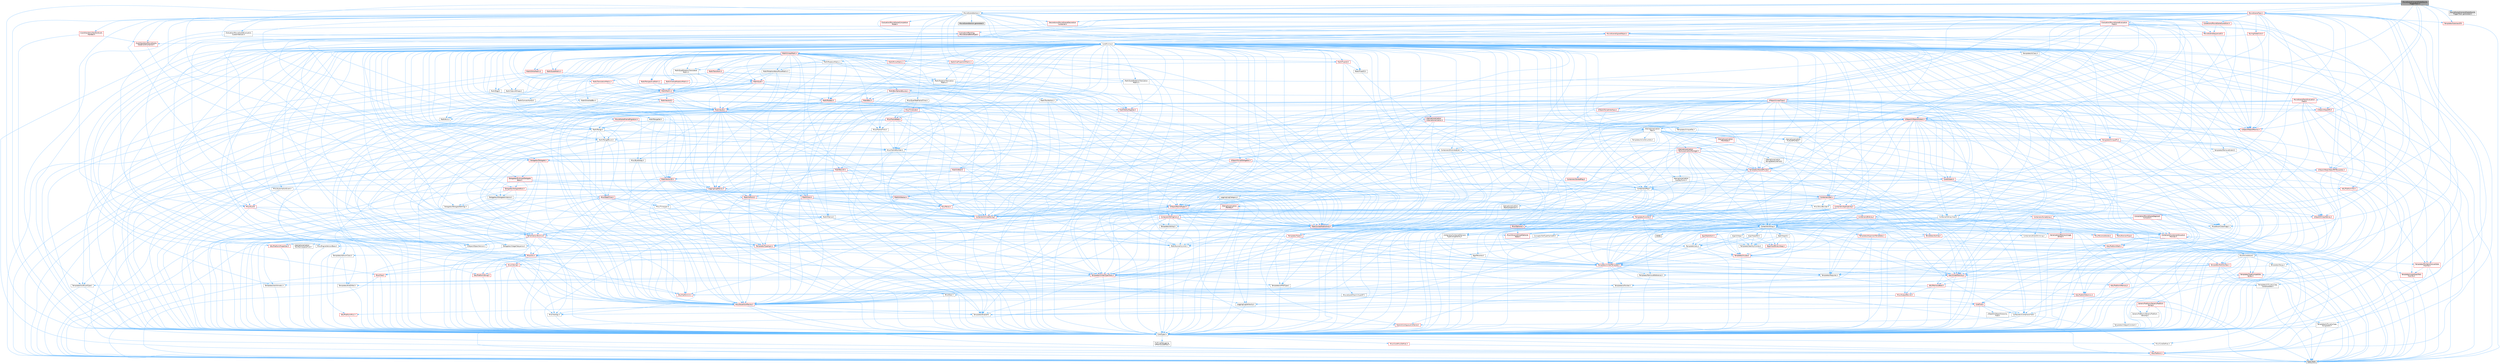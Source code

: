 digraph "MovieSceneCameraShakeSourceTriggerTrack.h"
{
 // INTERACTIVE_SVG=YES
 // LATEX_PDF_SIZE
  bgcolor="transparent";
  edge [fontname=Helvetica,fontsize=10,labelfontname=Helvetica,labelfontsize=10];
  node [fontname=Helvetica,fontsize=10,shape=box,height=0.2,width=0.4];
  Node1 [id="Node000001",label="MovieSceneCameraShakeSource\lTriggerTrack.h",height=0.2,width=0.4,color="gray40", fillcolor="grey60", style="filled", fontcolor="black",tooltip=" "];
  Node1 -> Node2 [id="edge1_Node000001_Node000002",color="steelblue1",style="solid",tooltip=" "];
  Node2 [id="Node000002",label="Containers/Array.h",height=0.2,width=0.4,color="grey40", fillcolor="white", style="filled",URL="$df/dd0/Array_8h.html",tooltip=" "];
  Node2 -> Node3 [id="edge2_Node000002_Node000003",color="steelblue1",style="solid",tooltip=" "];
  Node3 [id="Node000003",label="CoreTypes.h",height=0.2,width=0.4,color="grey40", fillcolor="white", style="filled",URL="$dc/dec/CoreTypes_8h.html",tooltip=" "];
  Node3 -> Node4 [id="edge3_Node000003_Node000004",color="steelblue1",style="solid",tooltip=" "];
  Node4 [id="Node000004",label="HAL/Platform.h",height=0.2,width=0.4,color="red", fillcolor="#FFF0F0", style="filled",URL="$d9/dd0/Platform_8h.html",tooltip=" "];
  Node4 -> Node7 [id="edge4_Node000004_Node000007",color="steelblue1",style="solid",tooltip=" "];
  Node7 [id="Node000007",label="type_traits",height=0.2,width=0.4,color="grey60", fillcolor="#E0E0E0", style="filled",tooltip=" "];
  Node3 -> Node14 [id="edge5_Node000003_Node000014",color="steelblue1",style="solid",tooltip=" "];
  Node14 [id="Node000014",label="ProfilingDebugging\l/UMemoryDefines.h",height=0.2,width=0.4,color="grey40", fillcolor="white", style="filled",URL="$d2/da2/UMemoryDefines_8h.html",tooltip=" "];
  Node3 -> Node15 [id="edge6_Node000003_Node000015",color="steelblue1",style="solid",tooltip=" "];
  Node15 [id="Node000015",label="Misc/CoreMiscDefines.h",height=0.2,width=0.4,color="red", fillcolor="#FFF0F0", style="filled",URL="$da/d38/CoreMiscDefines_8h.html",tooltip=" "];
  Node15 -> Node4 [id="edge7_Node000015_Node000004",color="steelblue1",style="solid",tooltip=" "];
  Node3 -> Node16 [id="edge8_Node000003_Node000016",color="steelblue1",style="solid",tooltip=" "];
  Node16 [id="Node000016",label="Misc/CoreDefines.h",height=0.2,width=0.4,color="grey40", fillcolor="white", style="filled",URL="$d3/dd2/CoreDefines_8h.html",tooltip=" "];
  Node2 -> Node17 [id="edge9_Node000002_Node000017",color="steelblue1",style="solid",tooltip=" "];
  Node17 [id="Node000017",label="Misc/AssertionMacros.h",height=0.2,width=0.4,color="red", fillcolor="#FFF0F0", style="filled",URL="$d0/dfa/AssertionMacros_8h.html",tooltip=" "];
  Node17 -> Node3 [id="edge10_Node000017_Node000003",color="steelblue1",style="solid",tooltip=" "];
  Node17 -> Node4 [id="edge11_Node000017_Node000004",color="steelblue1",style="solid",tooltip=" "];
  Node17 -> Node18 [id="edge12_Node000017_Node000018",color="steelblue1",style="solid",tooltip=" "];
  Node18 [id="Node000018",label="HAL/PlatformMisc.h",height=0.2,width=0.4,color="red", fillcolor="#FFF0F0", style="filled",URL="$d0/df5/PlatformMisc_8h.html",tooltip=" "];
  Node18 -> Node3 [id="edge13_Node000018_Node000003",color="steelblue1",style="solid",tooltip=" "];
  Node17 -> Node54 [id="edge14_Node000017_Node000054",color="steelblue1",style="solid",tooltip=" "];
  Node54 [id="Node000054",label="Templates/EnableIf.h",height=0.2,width=0.4,color="grey40", fillcolor="white", style="filled",URL="$d7/d60/EnableIf_8h.html",tooltip=" "];
  Node54 -> Node3 [id="edge15_Node000054_Node000003",color="steelblue1",style="solid",tooltip=" "];
  Node17 -> Node60 [id="edge16_Node000017_Node000060",color="steelblue1",style="solid",tooltip=" "];
  Node60 [id="Node000060",label="Misc/VarArgs.h",height=0.2,width=0.4,color="grey40", fillcolor="white", style="filled",URL="$d5/d6f/VarArgs_8h.html",tooltip=" "];
  Node60 -> Node3 [id="edge17_Node000060_Node000003",color="steelblue1",style="solid",tooltip=" "];
  Node2 -> Node68 [id="edge18_Node000002_Node000068",color="steelblue1",style="solid",tooltip=" "];
  Node68 [id="Node000068",label="Misc/IntrusiveUnsetOptional\lState.h",height=0.2,width=0.4,color="red", fillcolor="#FFF0F0", style="filled",URL="$d2/d0a/IntrusiveUnsetOptionalState_8h.html",tooltip=" "];
  Node2 -> Node70 [id="edge19_Node000002_Node000070",color="steelblue1",style="solid",tooltip=" "];
  Node70 [id="Node000070",label="Misc/ReverseIterate.h",height=0.2,width=0.4,color="red", fillcolor="#FFF0F0", style="filled",URL="$db/de3/ReverseIterate_8h.html",tooltip=" "];
  Node70 -> Node4 [id="edge20_Node000070_Node000004",color="steelblue1",style="solid",tooltip=" "];
  Node2 -> Node72 [id="edge21_Node000002_Node000072",color="steelblue1",style="solid",tooltip=" "];
  Node72 [id="Node000072",label="HAL/UnrealMemory.h",height=0.2,width=0.4,color="red", fillcolor="#FFF0F0", style="filled",URL="$d9/d96/UnrealMemory_8h.html",tooltip=" "];
  Node72 -> Node3 [id="edge22_Node000072_Node000003",color="steelblue1",style="solid",tooltip=" "];
  Node72 -> Node76 [id="edge23_Node000072_Node000076",color="steelblue1",style="solid",tooltip=" "];
  Node76 [id="Node000076",label="HAL/MemoryBase.h",height=0.2,width=0.4,color="red", fillcolor="#FFF0F0", style="filled",URL="$d6/d9f/MemoryBase_8h.html",tooltip=" "];
  Node76 -> Node3 [id="edge24_Node000076_Node000003",color="steelblue1",style="solid",tooltip=" "];
  Node76 -> Node47 [id="edge25_Node000076_Node000047",color="steelblue1",style="solid",tooltip=" "];
  Node47 [id="Node000047",label="HAL/PlatformAtomics.h",height=0.2,width=0.4,color="red", fillcolor="#FFF0F0", style="filled",URL="$d3/d36/PlatformAtomics_8h.html",tooltip=" "];
  Node47 -> Node3 [id="edge26_Node000047_Node000003",color="steelblue1",style="solid",tooltip=" "];
  Node76 -> Node30 [id="edge27_Node000076_Node000030",color="steelblue1",style="solid",tooltip=" "];
  Node30 [id="Node000030",label="HAL/PlatformCrt.h",height=0.2,width=0.4,color="red", fillcolor="#FFF0F0", style="filled",URL="$d8/d75/PlatformCrt_8h.html",tooltip=" "];
  Node76 -> Node77 [id="edge28_Node000076_Node000077",color="steelblue1",style="solid",tooltip=" "];
  Node77 [id="Node000077",label="Misc/Exec.h",height=0.2,width=0.4,color="grey40", fillcolor="white", style="filled",URL="$de/ddb/Exec_8h.html",tooltip=" "];
  Node77 -> Node3 [id="edge29_Node000077_Node000003",color="steelblue1",style="solid",tooltip=" "];
  Node77 -> Node17 [id="edge30_Node000077_Node000017",color="steelblue1",style="solid",tooltip=" "];
  Node76 -> Node78 [id="edge31_Node000076_Node000078",color="steelblue1",style="solid",tooltip=" "];
  Node78 [id="Node000078",label="Misc/OutputDevice.h",height=0.2,width=0.4,color="red", fillcolor="#FFF0F0", style="filled",URL="$d7/d32/OutputDevice_8h.html",tooltip=" "];
  Node78 -> Node25 [id="edge32_Node000078_Node000025",color="steelblue1",style="solid",tooltip=" "];
  Node25 [id="Node000025",label="CoreFwd.h",height=0.2,width=0.4,color="red", fillcolor="#FFF0F0", style="filled",URL="$d1/d1e/CoreFwd_8h.html",tooltip=" "];
  Node25 -> Node3 [id="edge33_Node000025_Node000003",color="steelblue1",style="solid",tooltip=" "];
  Node25 -> Node26 [id="edge34_Node000025_Node000026",color="steelblue1",style="solid",tooltip=" "];
  Node26 [id="Node000026",label="Containers/ContainersFwd.h",height=0.2,width=0.4,color="grey40", fillcolor="white", style="filled",URL="$d4/d0a/ContainersFwd_8h.html",tooltip=" "];
  Node26 -> Node4 [id="edge35_Node000026_Node000004",color="steelblue1",style="solid",tooltip=" "];
  Node26 -> Node3 [id="edge36_Node000026_Node000003",color="steelblue1",style="solid",tooltip=" "];
  Node26 -> Node23 [id="edge37_Node000026_Node000023",color="steelblue1",style="solid",tooltip=" "];
  Node23 [id="Node000023",label="Traits/IsContiguousContainer.h",height=0.2,width=0.4,color="red", fillcolor="#FFF0F0", style="filled",URL="$d5/d3c/IsContiguousContainer_8h.html",tooltip=" "];
  Node23 -> Node3 [id="edge38_Node000023_Node000003",color="steelblue1",style="solid",tooltip=" "];
  Node25 -> Node28 [id="edge39_Node000025_Node000028",color="steelblue1",style="solid",tooltip=" "];
  Node28 [id="Node000028",label="UObject/UObjectHierarchy\lFwd.h",height=0.2,width=0.4,color="grey40", fillcolor="white", style="filled",URL="$d3/d13/UObjectHierarchyFwd_8h.html",tooltip=" "];
  Node78 -> Node3 [id="edge40_Node000078_Node000003",color="steelblue1",style="solid",tooltip=" "];
  Node78 -> Node79 [id="edge41_Node000078_Node000079",color="steelblue1",style="solid",tooltip=" "];
  Node79 [id="Node000079",label="Logging/LogVerbosity.h",height=0.2,width=0.4,color="grey40", fillcolor="white", style="filled",URL="$d2/d8f/LogVerbosity_8h.html",tooltip=" "];
  Node79 -> Node3 [id="edge42_Node000079_Node000003",color="steelblue1",style="solid",tooltip=" "];
  Node78 -> Node60 [id="edge43_Node000078_Node000060",color="steelblue1",style="solid",tooltip=" "];
  Node72 -> Node89 [id="edge44_Node000072_Node000089",color="steelblue1",style="solid",tooltip=" "];
  Node89 [id="Node000089",label="HAL/PlatformMemory.h",height=0.2,width=0.4,color="red", fillcolor="#FFF0F0", style="filled",URL="$de/d68/PlatformMemory_8h.html",tooltip=" "];
  Node89 -> Node3 [id="edge45_Node000089_Node000003",color="steelblue1",style="solid",tooltip=" "];
  Node72 -> Node92 [id="edge46_Node000072_Node000092",color="steelblue1",style="solid",tooltip=" "];
  Node92 [id="Node000092",label="Templates/IsPointer.h",height=0.2,width=0.4,color="grey40", fillcolor="white", style="filled",URL="$d7/d05/IsPointer_8h.html",tooltip=" "];
  Node92 -> Node3 [id="edge47_Node000092_Node000003",color="steelblue1",style="solid",tooltip=" "];
  Node2 -> Node93 [id="edge48_Node000002_Node000093",color="steelblue1",style="solid",tooltip=" "];
  Node93 [id="Node000093",label="Templates/UnrealTypeTraits.h",height=0.2,width=0.4,color="red", fillcolor="#FFF0F0", style="filled",URL="$d2/d2d/UnrealTypeTraits_8h.html",tooltip=" "];
  Node93 -> Node3 [id="edge49_Node000093_Node000003",color="steelblue1",style="solid",tooltip=" "];
  Node93 -> Node92 [id="edge50_Node000093_Node000092",color="steelblue1",style="solid",tooltip=" "];
  Node93 -> Node17 [id="edge51_Node000093_Node000017",color="steelblue1",style="solid",tooltip=" "];
  Node93 -> Node85 [id="edge52_Node000093_Node000085",color="steelblue1",style="solid",tooltip=" "];
  Node85 [id="Node000085",label="Templates/AndOrNot.h",height=0.2,width=0.4,color="grey40", fillcolor="white", style="filled",URL="$db/d0a/AndOrNot_8h.html",tooltip=" "];
  Node85 -> Node3 [id="edge53_Node000085_Node000003",color="steelblue1",style="solid",tooltip=" "];
  Node93 -> Node54 [id="edge54_Node000093_Node000054",color="steelblue1",style="solid",tooltip=" "];
  Node93 -> Node94 [id="edge55_Node000093_Node000094",color="steelblue1",style="solid",tooltip=" "];
  Node94 [id="Node000094",label="Templates/IsArithmetic.h",height=0.2,width=0.4,color="grey40", fillcolor="white", style="filled",URL="$d2/d5d/IsArithmetic_8h.html",tooltip=" "];
  Node94 -> Node3 [id="edge56_Node000094_Node000003",color="steelblue1",style="solid",tooltip=" "];
  Node93 -> Node96 [id="edge57_Node000093_Node000096",color="steelblue1",style="solid",tooltip=" "];
  Node96 [id="Node000096",label="Templates/IsPODType.h",height=0.2,width=0.4,color="grey40", fillcolor="white", style="filled",URL="$d7/db1/IsPODType_8h.html",tooltip=" "];
  Node96 -> Node3 [id="edge58_Node000096_Node000003",color="steelblue1",style="solid",tooltip=" "];
  Node93 -> Node97 [id="edge59_Node000093_Node000097",color="steelblue1",style="solid",tooltip=" "];
  Node97 [id="Node000097",label="Templates/IsUECoreType.h",height=0.2,width=0.4,color="grey40", fillcolor="white", style="filled",URL="$d1/db8/IsUECoreType_8h.html",tooltip=" "];
  Node97 -> Node3 [id="edge60_Node000097_Node000003",color="steelblue1",style="solid",tooltip=" "];
  Node97 -> Node7 [id="edge61_Node000097_Node000007",color="steelblue1",style="solid",tooltip=" "];
  Node93 -> Node86 [id="edge62_Node000093_Node000086",color="steelblue1",style="solid",tooltip=" "];
  Node86 [id="Node000086",label="Templates/IsTriviallyCopy\lConstructible.h",height=0.2,width=0.4,color="grey40", fillcolor="white", style="filled",URL="$d3/d78/IsTriviallyCopyConstructible_8h.html",tooltip=" "];
  Node86 -> Node3 [id="edge63_Node000086_Node000003",color="steelblue1",style="solid",tooltip=" "];
  Node86 -> Node7 [id="edge64_Node000086_Node000007",color="steelblue1",style="solid",tooltip=" "];
  Node2 -> Node98 [id="edge65_Node000002_Node000098",color="steelblue1",style="solid",tooltip=" "];
  Node98 [id="Node000098",label="Templates/UnrealTemplate.h",height=0.2,width=0.4,color="red", fillcolor="#FFF0F0", style="filled",URL="$d4/d24/UnrealTemplate_8h.html",tooltip=" "];
  Node98 -> Node3 [id="edge66_Node000098_Node000003",color="steelblue1",style="solid",tooltip=" "];
  Node98 -> Node92 [id="edge67_Node000098_Node000092",color="steelblue1",style="solid",tooltip=" "];
  Node98 -> Node72 [id="edge68_Node000098_Node000072",color="steelblue1",style="solid",tooltip=" "];
  Node98 -> Node93 [id="edge69_Node000098_Node000093",color="steelblue1",style="solid",tooltip=" "];
  Node98 -> Node101 [id="edge70_Node000098_Node000101",color="steelblue1",style="solid",tooltip=" "];
  Node101 [id="Node000101",label="Templates/RemoveReference.h",height=0.2,width=0.4,color="grey40", fillcolor="white", style="filled",URL="$da/dbe/RemoveReference_8h.html",tooltip=" "];
  Node101 -> Node3 [id="edge71_Node000101_Node000003",color="steelblue1",style="solid",tooltip=" "];
  Node98 -> Node62 [id="edge72_Node000098_Node000062",color="steelblue1",style="solid",tooltip=" "];
  Node62 [id="Node000062",label="Templates/Requires.h",height=0.2,width=0.4,color="grey40", fillcolor="white", style="filled",URL="$dc/d96/Requires_8h.html",tooltip=" "];
  Node62 -> Node54 [id="edge73_Node000062_Node000054",color="steelblue1",style="solid",tooltip=" "];
  Node62 -> Node7 [id="edge74_Node000062_Node000007",color="steelblue1",style="solid",tooltip=" "];
  Node98 -> Node102 [id="edge75_Node000098_Node000102",color="steelblue1",style="solid",tooltip=" "];
  Node102 [id="Node000102",label="Templates/TypeCompatible\lBytes.h",height=0.2,width=0.4,color="red", fillcolor="#FFF0F0", style="filled",URL="$df/d0a/TypeCompatibleBytes_8h.html",tooltip=" "];
  Node102 -> Node3 [id="edge76_Node000102_Node000003",color="steelblue1",style="solid",tooltip=" "];
  Node102 -> Node7 [id="edge77_Node000102_Node000007",color="steelblue1",style="solid",tooltip=" "];
  Node98 -> Node23 [id="edge78_Node000098_Node000023",color="steelblue1",style="solid",tooltip=" "];
  Node98 -> Node7 [id="edge79_Node000098_Node000007",color="steelblue1",style="solid",tooltip=" "];
  Node2 -> Node104 [id="edge80_Node000002_Node000104",color="steelblue1",style="solid",tooltip=" "];
  Node104 [id="Node000104",label="Containers/AllowShrinking.h",height=0.2,width=0.4,color="grey40", fillcolor="white", style="filled",URL="$d7/d1a/AllowShrinking_8h.html",tooltip=" "];
  Node104 -> Node3 [id="edge81_Node000104_Node000003",color="steelblue1",style="solid",tooltip=" "];
  Node2 -> Node105 [id="edge82_Node000002_Node000105",color="steelblue1",style="solid",tooltip=" "];
  Node105 [id="Node000105",label="Containers/ContainerAllocation\lPolicies.h",height=0.2,width=0.4,color="red", fillcolor="#FFF0F0", style="filled",URL="$d7/dff/ContainerAllocationPolicies_8h.html",tooltip=" "];
  Node105 -> Node3 [id="edge83_Node000105_Node000003",color="steelblue1",style="solid",tooltip=" "];
  Node105 -> Node105 [id="edge84_Node000105_Node000105",color="steelblue1",style="solid",tooltip=" "];
  Node105 -> Node107 [id="edge85_Node000105_Node000107",color="steelblue1",style="solid",tooltip=" "];
  Node107 [id="Node000107",label="HAL/PlatformMath.h",height=0.2,width=0.4,color="red", fillcolor="#FFF0F0", style="filled",URL="$dc/d53/PlatformMath_8h.html",tooltip=" "];
  Node107 -> Node3 [id="edge86_Node000107_Node000003",color="steelblue1",style="solid",tooltip=" "];
  Node105 -> Node72 [id="edge87_Node000105_Node000072",color="steelblue1",style="solid",tooltip=" "];
  Node105 -> Node40 [id="edge88_Node000105_Node000040",color="steelblue1",style="solid",tooltip=" "];
  Node40 [id="Node000040",label="Math/NumericLimits.h",height=0.2,width=0.4,color="grey40", fillcolor="white", style="filled",URL="$df/d1b/NumericLimits_8h.html",tooltip=" "];
  Node40 -> Node3 [id="edge89_Node000040_Node000003",color="steelblue1",style="solid",tooltip=" "];
  Node105 -> Node17 [id="edge90_Node000105_Node000017",color="steelblue1",style="solid",tooltip=" "];
  Node105 -> Node116 [id="edge91_Node000105_Node000116",color="steelblue1",style="solid",tooltip=" "];
  Node116 [id="Node000116",label="Templates/MemoryOps.h",height=0.2,width=0.4,color="red", fillcolor="#FFF0F0", style="filled",URL="$db/dea/MemoryOps_8h.html",tooltip=" "];
  Node116 -> Node3 [id="edge92_Node000116_Node000003",color="steelblue1",style="solid",tooltip=" "];
  Node116 -> Node72 [id="edge93_Node000116_Node000072",color="steelblue1",style="solid",tooltip=" "];
  Node116 -> Node87 [id="edge94_Node000116_Node000087",color="steelblue1",style="solid",tooltip=" "];
  Node87 [id="Node000087",label="Templates/IsTriviallyCopy\lAssignable.h",height=0.2,width=0.4,color="grey40", fillcolor="white", style="filled",URL="$d2/df2/IsTriviallyCopyAssignable_8h.html",tooltip=" "];
  Node87 -> Node3 [id="edge95_Node000087_Node000003",color="steelblue1",style="solid",tooltip=" "];
  Node87 -> Node7 [id="edge96_Node000087_Node000007",color="steelblue1",style="solid",tooltip=" "];
  Node116 -> Node86 [id="edge97_Node000116_Node000086",color="steelblue1",style="solid",tooltip=" "];
  Node116 -> Node62 [id="edge98_Node000116_Node000062",color="steelblue1",style="solid",tooltip=" "];
  Node116 -> Node93 [id="edge99_Node000116_Node000093",color="steelblue1",style="solid",tooltip=" "];
  Node116 -> Node7 [id="edge100_Node000116_Node000007",color="steelblue1",style="solid",tooltip=" "];
  Node105 -> Node102 [id="edge101_Node000105_Node000102",color="steelblue1",style="solid",tooltip=" "];
  Node105 -> Node7 [id="edge102_Node000105_Node000007",color="steelblue1",style="solid",tooltip=" "];
  Node2 -> Node117 [id="edge103_Node000002_Node000117",color="steelblue1",style="solid",tooltip=" "];
  Node117 [id="Node000117",label="Containers/ContainerElement\lTypeCompatibility.h",height=0.2,width=0.4,color="grey40", fillcolor="white", style="filled",URL="$df/ddf/ContainerElementTypeCompatibility_8h.html",tooltip=" "];
  Node117 -> Node3 [id="edge104_Node000117_Node000003",color="steelblue1",style="solid",tooltip=" "];
  Node117 -> Node93 [id="edge105_Node000117_Node000093",color="steelblue1",style="solid",tooltip=" "];
  Node2 -> Node118 [id="edge106_Node000002_Node000118",color="steelblue1",style="solid",tooltip=" "];
  Node118 [id="Node000118",label="Serialization/Archive.h",height=0.2,width=0.4,color="red", fillcolor="#FFF0F0", style="filled",URL="$d7/d3b/Archive_8h.html",tooltip=" "];
  Node118 -> Node25 [id="edge107_Node000118_Node000025",color="steelblue1",style="solid",tooltip=" "];
  Node118 -> Node3 [id="edge108_Node000118_Node000003",color="steelblue1",style="solid",tooltip=" "];
  Node118 -> Node119 [id="edge109_Node000118_Node000119",color="steelblue1",style="solid",tooltip=" "];
  Node119 [id="Node000119",label="HAL/PlatformProperties.h",height=0.2,width=0.4,color="red", fillcolor="#FFF0F0", style="filled",URL="$d9/db0/PlatformProperties_8h.html",tooltip=" "];
  Node119 -> Node3 [id="edge110_Node000119_Node000003",color="steelblue1",style="solid",tooltip=" "];
  Node118 -> Node122 [id="edge111_Node000118_Node000122",color="steelblue1",style="solid",tooltip=" "];
  Node122 [id="Node000122",label="Internationalization\l/TextNamespaceFwd.h",height=0.2,width=0.4,color="grey40", fillcolor="white", style="filled",URL="$d8/d97/TextNamespaceFwd_8h.html",tooltip=" "];
  Node122 -> Node3 [id="edge112_Node000122_Node000003",color="steelblue1",style="solid",tooltip=" "];
  Node118 -> Node17 [id="edge113_Node000118_Node000017",color="steelblue1",style="solid",tooltip=" "];
  Node118 -> Node123 [id="edge114_Node000118_Node000123",color="steelblue1",style="solid",tooltip=" "];
  Node123 [id="Node000123",label="Misc/EngineVersionBase.h",height=0.2,width=0.4,color="grey40", fillcolor="white", style="filled",URL="$d5/d2b/EngineVersionBase_8h.html",tooltip=" "];
  Node123 -> Node3 [id="edge115_Node000123_Node000003",color="steelblue1",style="solid",tooltip=" "];
  Node118 -> Node60 [id="edge116_Node000118_Node000060",color="steelblue1",style="solid",tooltip=" "];
  Node118 -> Node54 [id="edge117_Node000118_Node000054",color="steelblue1",style="solid",tooltip=" "];
  Node118 -> Node126 [id="edge118_Node000118_Node000126",color="steelblue1",style="solid",tooltip=" "];
  Node126 [id="Node000126",label="Templates/IsEnumClass.h",height=0.2,width=0.4,color="grey40", fillcolor="white", style="filled",URL="$d7/d15/IsEnumClass_8h.html",tooltip=" "];
  Node126 -> Node3 [id="edge119_Node000126_Node000003",color="steelblue1",style="solid",tooltip=" "];
  Node126 -> Node85 [id="edge120_Node000126_Node000085",color="steelblue1",style="solid",tooltip=" "];
  Node118 -> Node98 [id="edge121_Node000118_Node000098",color="steelblue1",style="solid",tooltip=" "];
  Node118 -> Node127 [id="edge122_Node000118_Node000127",color="steelblue1",style="solid",tooltip=" "];
  Node127 [id="Node000127",label="UObject/ObjectVersion.h",height=0.2,width=0.4,color="grey40", fillcolor="white", style="filled",URL="$da/d63/ObjectVersion_8h.html",tooltip=" "];
  Node127 -> Node3 [id="edge123_Node000127_Node000003",color="steelblue1",style="solid",tooltip=" "];
  Node2 -> Node128 [id="edge124_Node000002_Node000128",color="steelblue1",style="solid",tooltip=" "];
  Node128 [id="Node000128",label="Serialization/MemoryImage\lWriter.h",height=0.2,width=0.4,color="red", fillcolor="#FFF0F0", style="filled",URL="$d0/d08/MemoryImageWriter_8h.html",tooltip=" "];
  Node128 -> Node3 [id="edge125_Node000128_Node000003",color="steelblue1",style="solid",tooltip=" "];
  Node2 -> Node142 [id="edge126_Node000002_Node000142",color="steelblue1",style="solid",tooltip=" "];
  Node142 [id="Node000142",label="Algo/Heapify.h",height=0.2,width=0.4,color="grey40", fillcolor="white", style="filled",URL="$d0/d2a/Heapify_8h.html",tooltip=" "];
  Node142 -> Node143 [id="edge127_Node000142_Node000143",color="steelblue1",style="solid",tooltip=" "];
  Node143 [id="Node000143",label="Algo/Impl/BinaryHeap.h",height=0.2,width=0.4,color="red", fillcolor="#FFF0F0", style="filled",URL="$d7/da3/Algo_2Impl_2BinaryHeap_8h.html",tooltip=" "];
  Node143 -> Node144 [id="edge128_Node000143_Node000144",color="steelblue1",style="solid",tooltip=" "];
  Node144 [id="Node000144",label="Templates/Invoke.h",height=0.2,width=0.4,color="red", fillcolor="#FFF0F0", style="filled",URL="$d7/deb/Invoke_8h.html",tooltip=" "];
  Node144 -> Node3 [id="edge129_Node000144_Node000003",color="steelblue1",style="solid",tooltip=" "];
  Node144 -> Node98 [id="edge130_Node000144_Node000098",color="steelblue1",style="solid",tooltip=" "];
  Node144 -> Node7 [id="edge131_Node000144_Node000007",color="steelblue1",style="solid",tooltip=" "];
  Node143 -> Node7 [id="edge132_Node000143_Node000007",color="steelblue1",style="solid",tooltip=" "];
  Node142 -> Node148 [id="edge133_Node000142_Node000148",color="steelblue1",style="solid",tooltip=" "];
  Node148 [id="Node000148",label="Templates/IdentityFunctor.h",height=0.2,width=0.4,color="grey40", fillcolor="white", style="filled",URL="$d7/d2e/IdentityFunctor_8h.html",tooltip=" "];
  Node148 -> Node4 [id="edge134_Node000148_Node000004",color="steelblue1",style="solid",tooltip=" "];
  Node142 -> Node144 [id="edge135_Node000142_Node000144",color="steelblue1",style="solid",tooltip=" "];
  Node142 -> Node149 [id="edge136_Node000142_Node000149",color="steelblue1",style="solid",tooltip=" "];
  Node149 [id="Node000149",label="Templates/Less.h",height=0.2,width=0.4,color="grey40", fillcolor="white", style="filled",URL="$de/dc8/Less_8h.html",tooltip=" "];
  Node149 -> Node3 [id="edge137_Node000149_Node000003",color="steelblue1",style="solid",tooltip=" "];
  Node149 -> Node98 [id="edge138_Node000149_Node000098",color="steelblue1",style="solid",tooltip=" "];
  Node142 -> Node98 [id="edge139_Node000142_Node000098",color="steelblue1",style="solid",tooltip=" "];
  Node2 -> Node150 [id="edge140_Node000002_Node000150",color="steelblue1",style="solid",tooltip=" "];
  Node150 [id="Node000150",label="Algo/HeapSort.h",height=0.2,width=0.4,color="grey40", fillcolor="white", style="filled",URL="$d3/d92/HeapSort_8h.html",tooltip=" "];
  Node150 -> Node143 [id="edge141_Node000150_Node000143",color="steelblue1",style="solid",tooltip=" "];
  Node150 -> Node148 [id="edge142_Node000150_Node000148",color="steelblue1",style="solid",tooltip=" "];
  Node150 -> Node149 [id="edge143_Node000150_Node000149",color="steelblue1",style="solid",tooltip=" "];
  Node150 -> Node98 [id="edge144_Node000150_Node000098",color="steelblue1",style="solid",tooltip=" "];
  Node2 -> Node151 [id="edge145_Node000002_Node000151",color="steelblue1",style="solid",tooltip=" "];
  Node151 [id="Node000151",label="Algo/IsHeap.h",height=0.2,width=0.4,color="grey40", fillcolor="white", style="filled",URL="$de/d32/IsHeap_8h.html",tooltip=" "];
  Node151 -> Node143 [id="edge146_Node000151_Node000143",color="steelblue1",style="solid",tooltip=" "];
  Node151 -> Node148 [id="edge147_Node000151_Node000148",color="steelblue1",style="solid",tooltip=" "];
  Node151 -> Node144 [id="edge148_Node000151_Node000144",color="steelblue1",style="solid",tooltip=" "];
  Node151 -> Node149 [id="edge149_Node000151_Node000149",color="steelblue1",style="solid",tooltip=" "];
  Node151 -> Node98 [id="edge150_Node000151_Node000098",color="steelblue1",style="solid",tooltip=" "];
  Node2 -> Node143 [id="edge151_Node000002_Node000143",color="steelblue1",style="solid",tooltip=" "];
  Node2 -> Node152 [id="edge152_Node000002_Node000152",color="steelblue1",style="solid",tooltip=" "];
  Node152 [id="Node000152",label="Algo/StableSort.h",height=0.2,width=0.4,color="red", fillcolor="#FFF0F0", style="filled",URL="$d7/d3c/StableSort_8h.html",tooltip=" "];
  Node152 -> Node148 [id="edge153_Node000152_Node000148",color="steelblue1",style="solid",tooltip=" "];
  Node152 -> Node144 [id="edge154_Node000152_Node000144",color="steelblue1",style="solid",tooltip=" "];
  Node152 -> Node149 [id="edge155_Node000152_Node000149",color="steelblue1",style="solid",tooltip=" "];
  Node152 -> Node98 [id="edge156_Node000152_Node000098",color="steelblue1",style="solid",tooltip=" "];
  Node2 -> Node155 [id="edge157_Node000002_Node000155",color="steelblue1",style="solid",tooltip=" "];
  Node155 [id="Node000155",label="Concepts/GetTypeHashable.h",height=0.2,width=0.4,color="grey40", fillcolor="white", style="filled",URL="$d3/da2/GetTypeHashable_8h.html",tooltip=" "];
  Node155 -> Node3 [id="edge158_Node000155_Node000003",color="steelblue1",style="solid",tooltip=" "];
  Node155 -> Node133 [id="edge159_Node000155_Node000133",color="steelblue1",style="solid",tooltip=" "];
  Node133 [id="Node000133",label="Templates/TypeHash.h",height=0.2,width=0.4,color="red", fillcolor="#FFF0F0", style="filled",URL="$d1/d62/TypeHash_8h.html",tooltip=" "];
  Node133 -> Node3 [id="edge160_Node000133_Node000003",color="steelblue1",style="solid",tooltip=" "];
  Node133 -> Node62 [id="edge161_Node000133_Node000062",color="steelblue1",style="solid",tooltip=" "];
  Node133 -> Node134 [id="edge162_Node000133_Node000134",color="steelblue1",style="solid",tooltip=" "];
  Node134 [id="Node000134",label="Misc/Crc.h",height=0.2,width=0.4,color="red", fillcolor="#FFF0F0", style="filled",URL="$d4/dd2/Crc_8h.html",tooltip=" "];
  Node134 -> Node3 [id="edge163_Node000134_Node000003",color="steelblue1",style="solid",tooltip=" "];
  Node134 -> Node74 [id="edge164_Node000134_Node000074",color="steelblue1",style="solid",tooltip=" "];
  Node74 [id="Node000074",label="HAL/PlatformString.h",height=0.2,width=0.4,color="red", fillcolor="#FFF0F0", style="filled",URL="$db/db5/PlatformString_8h.html",tooltip=" "];
  Node74 -> Node3 [id="edge165_Node000074_Node000003",color="steelblue1",style="solid",tooltip=" "];
  Node134 -> Node17 [id="edge166_Node000134_Node000017",color="steelblue1",style="solid",tooltip=" "];
  Node134 -> Node135 [id="edge167_Node000134_Node000135",color="steelblue1",style="solid",tooltip=" "];
  Node135 [id="Node000135",label="Misc/CString.h",height=0.2,width=0.4,color="red", fillcolor="#FFF0F0", style="filled",URL="$d2/d49/CString_8h.html",tooltip=" "];
  Node135 -> Node3 [id="edge168_Node000135_Node000003",color="steelblue1",style="solid",tooltip=" "];
  Node135 -> Node30 [id="edge169_Node000135_Node000030",color="steelblue1",style="solid",tooltip=" "];
  Node135 -> Node74 [id="edge170_Node000135_Node000074",color="steelblue1",style="solid",tooltip=" "];
  Node135 -> Node17 [id="edge171_Node000135_Node000017",color="steelblue1",style="solid",tooltip=" "];
  Node135 -> Node136 [id="edge172_Node000135_Node000136",color="steelblue1",style="solid",tooltip=" "];
  Node136 [id="Node000136",label="Misc/Char.h",height=0.2,width=0.4,color="red", fillcolor="#FFF0F0", style="filled",URL="$d0/d58/Char_8h.html",tooltip=" "];
  Node136 -> Node3 [id="edge173_Node000136_Node000003",color="steelblue1",style="solid",tooltip=" "];
  Node136 -> Node7 [id="edge174_Node000136_Node000007",color="steelblue1",style="solid",tooltip=" "];
  Node135 -> Node60 [id="edge175_Node000135_Node000060",color="steelblue1",style="solid",tooltip=" "];
  Node134 -> Node136 [id="edge176_Node000134_Node000136",color="steelblue1",style="solid",tooltip=" "];
  Node134 -> Node93 [id="edge177_Node000134_Node000093",color="steelblue1",style="solid",tooltip=" "];
  Node133 -> Node7 [id="edge178_Node000133_Node000007",color="steelblue1",style="solid",tooltip=" "];
  Node2 -> Node148 [id="edge179_Node000002_Node000148",color="steelblue1",style="solid",tooltip=" "];
  Node2 -> Node144 [id="edge180_Node000002_Node000144",color="steelblue1",style="solid",tooltip=" "];
  Node2 -> Node149 [id="edge181_Node000002_Node000149",color="steelblue1",style="solid",tooltip=" "];
  Node2 -> Node156 [id="edge182_Node000002_Node000156",color="steelblue1",style="solid",tooltip=" "];
  Node156 [id="Node000156",label="Templates/LosesQualifiers\lFromTo.h",height=0.2,width=0.4,color="red", fillcolor="#FFF0F0", style="filled",URL="$d2/db3/LosesQualifiersFromTo_8h.html",tooltip=" "];
  Node156 -> Node7 [id="edge183_Node000156_Node000007",color="steelblue1",style="solid",tooltip=" "];
  Node2 -> Node62 [id="edge184_Node000002_Node000062",color="steelblue1",style="solid",tooltip=" "];
  Node2 -> Node157 [id="edge185_Node000002_Node000157",color="steelblue1",style="solid",tooltip=" "];
  Node157 [id="Node000157",label="Templates/Sorting.h",height=0.2,width=0.4,color="red", fillcolor="#FFF0F0", style="filled",URL="$d3/d9e/Sorting_8h.html",tooltip=" "];
  Node157 -> Node3 [id="edge186_Node000157_Node000003",color="steelblue1",style="solid",tooltip=" "];
  Node157 -> Node107 [id="edge187_Node000157_Node000107",color="steelblue1",style="solid",tooltip=" "];
  Node157 -> Node149 [id="edge188_Node000157_Node000149",color="steelblue1",style="solid",tooltip=" "];
  Node2 -> Node161 [id="edge189_Node000002_Node000161",color="steelblue1",style="solid",tooltip=" "];
  Node161 [id="Node000161",label="Templates/AlignmentTemplates.h",height=0.2,width=0.4,color="red", fillcolor="#FFF0F0", style="filled",URL="$dd/d32/AlignmentTemplates_8h.html",tooltip=" "];
  Node161 -> Node3 [id="edge190_Node000161_Node000003",color="steelblue1",style="solid",tooltip=" "];
  Node161 -> Node92 [id="edge191_Node000161_Node000092",color="steelblue1",style="solid",tooltip=" "];
  Node2 -> Node21 [id="edge192_Node000002_Node000021",color="steelblue1",style="solid",tooltip=" "];
  Node21 [id="Node000021",label="Traits/ElementType.h",height=0.2,width=0.4,color="red", fillcolor="#FFF0F0", style="filled",URL="$d5/d4f/ElementType_8h.html",tooltip=" "];
  Node21 -> Node4 [id="edge193_Node000021_Node000004",color="steelblue1",style="solid",tooltip=" "];
  Node21 -> Node7 [id="edge194_Node000021_Node000007",color="steelblue1",style="solid",tooltip=" "];
  Node2 -> Node113 [id="edge195_Node000002_Node000113",color="steelblue1",style="solid",tooltip=" "];
  Node113 [id="Node000113",label="limits",height=0.2,width=0.4,color="grey60", fillcolor="#E0E0E0", style="filled",tooltip=" "];
  Node2 -> Node7 [id="edge196_Node000002_Node000007",color="steelblue1",style="solid",tooltip=" "];
  Node1 -> Node162 [id="edge197_Node000001_Node000162",color="steelblue1",style="solid",tooltip=" "];
  Node162 [id="Node000162",label="CoreMinimal.h",height=0.2,width=0.4,color="grey40", fillcolor="white", style="filled",URL="$d7/d67/CoreMinimal_8h.html",tooltip=" "];
  Node162 -> Node3 [id="edge198_Node000162_Node000003",color="steelblue1",style="solid",tooltip=" "];
  Node162 -> Node25 [id="edge199_Node000162_Node000025",color="steelblue1",style="solid",tooltip=" "];
  Node162 -> Node28 [id="edge200_Node000162_Node000028",color="steelblue1",style="solid",tooltip=" "];
  Node162 -> Node26 [id="edge201_Node000162_Node000026",color="steelblue1",style="solid",tooltip=" "];
  Node162 -> Node60 [id="edge202_Node000162_Node000060",color="steelblue1",style="solid",tooltip=" "];
  Node162 -> Node79 [id="edge203_Node000162_Node000079",color="steelblue1",style="solid",tooltip=" "];
  Node162 -> Node78 [id="edge204_Node000162_Node000078",color="steelblue1",style="solid",tooltip=" "];
  Node162 -> Node30 [id="edge205_Node000162_Node000030",color="steelblue1",style="solid",tooltip=" "];
  Node162 -> Node18 [id="edge206_Node000162_Node000018",color="steelblue1",style="solid",tooltip=" "];
  Node162 -> Node17 [id="edge207_Node000162_Node000017",color="steelblue1",style="solid",tooltip=" "];
  Node162 -> Node92 [id="edge208_Node000162_Node000092",color="steelblue1",style="solid",tooltip=" "];
  Node162 -> Node89 [id="edge209_Node000162_Node000089",color="steelblue1",style="solid",tooltip=" "];
  Node162 -> Node47 [id="edge210_Node000162_Node000047",color="steelblue1",style="solid",tooltip=" "];
  Node162 -> Node77 [id="edge211_Node000162_Node000077",color="steelblue1",style="solid",tooltip=" "];
  Node162 -> Node76 [id="edge212_Node000162_Node000076",color="steelblue1",style="solid",tooltip=" "];
  Node162 -> Node72 [id="edge213_Node000162_Node000072",color="steelblue1",style="solid",tooltip=" "];
  Node162 -> Node94 [id="edge214_Node000162_Node000094",color="steelblue1",style="solid",tooltip=" "];
  Node162 -> Node85 [id="edge215_Node000162_Node000085",color="steelblue1",style="solid",tooltip=" "];
  Node162 -> Node96 [id="edge216_Node000162_Node000096",color="steelblue1",style="solid",tooltip=" "];
  Node162 -> Node97 [id="edge217_Node000162_Node000097",color="steelblue1",style="solid",tooltip=" "];
  Node162 -> Node86 [id="edge218_Node000162_Node000086",color="steelblue1",style="solid",tooltip=" "];
  Node162 -> Node93 [id="edge219_Node000162_Node000093",color="steelblue1",style="solid",tooltip=" "];
  Node162 -> Node54 [id="edge220_Node000162_Node000054",color="steelblue1",style="solid",tooltip=" "];
  Node162 -> Node101 [id="edge221_Node000162_Node000101",color="steelblue1",style="solid",tooltip=" "];
  Node162 -> Node163 [id="edge222_Node000162_Node000163",color="steelblue1",style="solid",tooltip=" "];
  Node163 [id="Node000163",label="Templates/IntegralConstant.h",height=0.2,width=0.4,color="grey40", fillcolor="white", style="filled",URL="$db/d1b/IntegralConstant_8h.html",tooltip=" "];
  Node163 -> Node3 [id="edge223_Node000163_Node000003",color="steelblue1",style="solid",tooltip=" "];
  Node162 -> Node164 [id="edge224_Node000162_Node000164",color="steelblue1",style="solid",tooltip=" "];
  Node164 [id="Node000164",label="Templates/IsClass.h",height=0.2,width=0.4,color="grey40", fillcolor="white", style="filled",URL="$db/dcb/IsClass_8h.html",tooltip=" "];
  Node164 -> Node3 [id="edge225_Node000164_Node000003",color="steelblue1",style="solid",tooltip=" "];
  Node162 -> Node102 [id="edge226_Node000162_Node000102",color="steelblue1",style="solid",tooltip=" "];
  Node162 -> Node23 [id="edge227_Node000162_Node000023",color="steelblue1",style="solid",tooltip=" "];
  Node162 -> Node98 [id="edge228_Node000162_Node000098",color="steelblue1",style="solid",tooltip=" "];
  Node162 -> Node40 [id="edge229_Node000162_Node000040",color="steelblue1",style="solid",tooltip=" "];
  Node162 -> Node107 [id="edge230_Node000162_Node000107",color="steelblue1",style="solid",tooltip=" "];
  Node162 -> Node87 [id="edge231_Node000162_Node000087",color="steelblue1",style="solid",tooltip=" "];
  Node162 -> Node116 [id="edge232_Node000162_Node000116",color="steelblue1",style="solid",tooltip=" "];
  Node162 -> Node105 [id="edge233_Node000162_Node000105",color="steelblue1",style="solid",tooltip=" "];
  Node162 -> Node126 [id="edge234_Node000162_Node000126",color="steelblue1",style="solid",tooltip=" "];
  Node162 -> Node119 [id="edge235_Node000162_Node000119",color="steelblue1",style="solid",tooltip=" "];
  Node162 -> Node123 [id="edge236_Node000162_Node000123",color="steelblue1",style="solid",tooltip=" "];
  Node162 -> Node122 [id="edge237_Node000162_Node000122",color="steelblue1",style="solid",tooltip=" "];
  Node162 -> Node118 [id="edge238_Node000162_Node000118",color="steelblue1",style="solid",tooltip=" "];
  Node162 -> Node149 [id="edge239_Node000162_Node000149",color="steelblue1",style="solid",tooltip=" "];
  Node162 -> Node157 [id="edge240_Node000162_Node000157",color="steelblue1",style="solid",tooltip=" "];
  Node162 -> Node136 [id="edge241_Node000162_Node000136",color="steelblue1",style="solid",tooltip=" "];
  Node162 -> Node165 [id="edge242_Node000162_Node000165",color="steelblue1",style="solid",tooltip=" "];
  Node165 [id="Node000165",label="GenericPlatform/GenericPlatform\lStricmp.h",height=0.2,width=0.4,color="grey40", fillcolor="white", style="filled",URL="$d2/d86/GenericPlatformStricmp_8h.html",tooltip=" "];
  Node165 -> Node3 [id="edge243_Node000165_Node000003",color="steelblue1",style="solid",tooltip=" "];
  Node162 -> Node166 [id="edge244_Node000162_Node000166",color="steelblue1",style="solid",tooltip=" "];
  Node166 [id="Node000166",label="GenericPlatform/GenericPlatform\lString.h",height=0.2,width=0.4,color="red", fillcolor="#FFF0F0", style="filled",URL="$dd/d20/GenericPlatformString_8h.html",tooltip=" "];
  Node166 -> Node3 [id="edge245_Node000166_Node000003",color="steelblue1",style="solid",tooltip=" "];
  Node166 -> Node165 [id="edge246_Node000166_Node000165",color="steelblue1",style="solid",tooltip=" "];
  Node166 -> Node54 [id="edge247_Node000166_Node000054",color="steelblue1",style="solid",tooltip=" "];
  Node166 -> Node7 [id="edge248_Node000166_Node000007",color="steelblue1",style="solid",tooltip=" "];
  Node162 -> Node74 [id="edge249_Node000162_Node000074",color="steelblue1",style="solid",tooltip=" "];
  Node162 -> Node135 [id="edge250_Node000162_Node000135",color="steelblue1",style="solid",tooltip=" "];
  Node162 -> Node134 [id="edge251_Node000162_Node000134",color="steelblue1",style="solid",tooltip=" "];
  Node162 -> Node160 [id="edge252_Node000162_Node000160",color="steelblue1",style="solid",tooltip=" "];
  Node160 [id="Node000160",label="Math/UnrealMathUtility.h",height=0.2,width=0.4,color="red", fillcolor="#FFF0F0", style="filled",URL="$db/db8/UnrealMathUtility_8h.html",tooltip=" "];
  Node160 -> Node3 [id="edge253_Node000160_Node000003",color="steelblue1",style="solid",tooltip=" "];
  Node160 -> Node17 [id="edge254_Node000160_Node000017",color="steelblue1",style="solid",tooltip=" "];
  Node160 -> Node107 [id="edge255_Node000160_Node000107",color="steelblue1",style="solid",tooltip=" "];
  Node160 -> Node62 [id="edge256_Node000160_Node000062",color="steelblue1",style="solid",tooltip=" "];
  Node162 -> Node169 [id="edge257_Node000162_Node000169",color="steelblue1",style="solid",tooltip=" "];
  Node169 [id="Node000169",label="Containers/UnrealString.h",height=0.2,width=0.4,color="red", fillcolor="#FFF0F0", style="filled",URL="$d5/dba/UnrealString_8h.html",tooltip=" "];
  Node162 -> Node2 [id="edge258_Node000162_Node000002",color="steelblue1",style="solid",tooltip=" "];
  Node162 -> Node173 [id="edge259_Node000162_Node000173",color="steelblue1",style="solid",tooltip=" "];
  Node173 [id="Node000173",label="Misc/FrameNumber.h",height=0.2,width=0.4,color="grey40", fillcolor="white", style="filled",URL="$dd/dbd/FrameNumber_8h.html",tooltip=" "];
  Node173 -> Node3 [id="edge260_Node000173_Node000003",color="steelblue1",style="solid",tooltip=" "];
  Node173 -> Node40 [id="edge261_Node000173_Node000040",color="steelblue1",style="solid",tooltip=" "];
  Node173 -> Node160 [id="edge262_Node000173_Node000160",color="steelblue1",style="solid",tooltip=" "];
  Node173 -> Node54 [id="edge263_Node000173_Node000054",color="steelblue1",style="solid",tooltip=" "];
  Node173 -> Node93 [id="edge264_Node000173_Node000093",color="steelblue1",style="solid",tooltip=" "];
  Node162 -> Node174 [id="edge265_Node000162_Node000174",color="steelblue1",style="solid",tooltip=" "];
  Node174 [id="Node000174",label="Misc/Timespan.h",height=0.2,width=0.4,color="grey40", fillcolor="white", style="filled",URL="$da/dd9/Timespan_8h.html",tooltip=" "];
  Node174 -> Node3 [id="edge266_Node000174_Node000003",color="steelblue1",style="solid",tooltip=" "];
  Node174 -> Node175 [id="edge267_Node000174_Node000175",color="steelblue1",style="solid",tooltip=" "];
  Node175 [id="Node000175",label="Math/Interval.h",height=0.2,width=0.4,color="grey40", fillcolor="white", style="filled",URL="$d1/d55/Interval_8h.html",tooltip=" "];
  Node175 -> Node3 [id="edge268_Node000175_Node000003",color="steelblue1",style="solid",tooltip=" "];
  Node175 -> Node94 [id="edge269_Node000175_Node000094",color="steelblue1",style="solid",tooltip=" "];
  Node175 -> Node93 [id="edge270_Node000175_Node000093",color="steelblue1",style="solid",tooltip=" "];
  Node175 -> Node40 [id="edge271_Node000175_Node000040",color="steelblue1",style="solid",tooltip=" "];
  Node175 -> Node160 [id="edge272_Node000175_Node000160",color="steelblue1",style="solid",tooltip=" "];
  Node174 -> Node160 [id="edge273_Node000174_Node000160",color="steelblue1",style="solid",tooltip=" "];
  Node174 -> Node17 [id="edge274_Node000174_Node000017",color="steelblue1",style="solid",tooltip=" "];
  Node162 -> Node176 [id="edge275_Node000162_Node000176",color="steelblue1",style="solid",tooltip=" "];
  Node176 [id="Node000176",label="Containers/StringConv.h",height=0.2,width=0.4,color="red", fillcolor="#FFF0F0", style="filled",URL="$d3/ddf/StringConv_8h.html",tooltip=" "];
  Node176 -> Node3 [id="edge276_Node000176_Node000003",color="steelblue1",style="solid",tooltip=" "];
  Node176 -> Node17 [id="edge277_Node000176_Node000017",color="steelblue1",style="solid",tooltip=" "];
  Node176 -> Node105 [id="edge278_Node000176_Node000105",color="steelblue1",style="solid",tooltip=" "];
  Node176 -> Node2 [id="edge279_Node000176_Node000002",color="steelblue1",style="solid",tooltip=" "];
  Node176 -> Node135 [id="edge280_Node000176_Node000135",color="steelblue1",style="solid",tooltip=" "];
  Node176 -> Node177 [id="edge281_Node000176_Node000177",color="steelblue1",style="solid",tooltip=" "];
  Node177 [id="Node000177",label="Templates/IsArray.h",height=0.2,width=0.4,color="grey40", fillcolor="white", style="filled",URL="$d8/d8d/IsArray_8h.html",tooltip=" "];
  Node177 -> Node3 [id="edge282_Node000177_Node000003",color="steelblue1",style="solid",tooltip=" "];
  Node176 -> Node98 [id="edge283_Node000176_Node000098",color="steelblue1",style="solid",tooltip=" "];
  Node176 -> Node93 [id="edge284_Node000176_Node000093",color="steelblue1",style="solid",tooltip=" "];
  Node176 -> Node21 [id="edge285_Node000176_Node000021",color="steelblue1",style="solid",tooltip=" "];
  Node176 -> Node23 [id="edge286_Node000176_Node000023",color="steelblue1",style="solid",tooltip=" "];
  Node176 -> Node7 [id="edge287_Node000176_Node000007",color="steelblue1",style="solid",tooltip=" "];
  Node162 -> Node178 [id="edge288_Node000162_Node000178",color="steelblue1",style="solid",tooltip=" "];
  Node178 [id="Node000178",label="UObject/UnrealNames.h",height=0.2,width=0.4,color="red", fillcolor="#FFF0F0", style="filled",URL="$d8/db1/UnrealNames_8h.html",tooltip=" "];
  Node178 -> Node3 [id="edge289_Node000178_Node000003",color="steelblue1",style="solid",tooltip=" "];
  Node162 -> Node180 [id="edge290_Node000162_Node000180",color="steelblue1",style="solid",tooltip=" "];
  Node180 [id="Node000180",label="UObject/NameTypes.h",height=0.2,width=0.4,color="red", fillcolor="#FFF0F0", style="filled",URL="$d6/d35/NameTypes_8h.html",tooltip=" "];
  Node180 -> Node3 [id="edge291_Node000180_Node000003",color="steelblue1",style="solid",tooltip=" "];
  Node180 -> Node17 [id="edge292_Node000180_Node000017",color="steelblue1",style="solid",tooltip=" "];
  Node180 -> Node72 [id="edge293_Node000180_Node000072",color="steelblue1",style="solid",tooltip=" "];
  Node180 -> Node93 [id="edge294_Node000180_Node000093",color="steelblue1",style="solid",tooltip=" "];
  Node180 -> Node98 [id="edge295_Node000180_Node000098",color="steelblue1",style="solid",tooltip=" "];
  Node180 -> Node169 [id="edge296_Node000180_Node000169",color="steelblue1",style="solid",tooltip=" "];
  Node180 -> Node176 [id="edge297_Node000180_Node000176",color="steelblue1",style="solid",tooltip=" "];
  Node180 -> Node178 [id="edge298_Node000180_Node000178",color="steelblue1",style="solid",tooltip=" "];
  Node180 -> Node68 [id="edge299_Node000180_Node000068",color="steelblue1",style="solid",tooltip=" "];
  Node162 -> Node188 [id="edge300_Node000162_Node000188",color="steelblue1",style="solid",tooltip=" "];
  Node188 [id="Node000188",label="Misc/Parse.h",height=0.2,width=0.4,color="red", fillcolor="#FFF0F0", style="filled",URL="$dc/d71/Parse_8h.html",tooltip=" "];
  Node188 -> Node169 [id="edge301_Node000188_Node000169",color="steelblue1",style="solid",tooltip=" "];
  Node188 -> Node3 [id="edge302_Node000188_Node000003",color="steelblue1",style="solid",tooltip=" "];
  Node188 -> Node30 [id="edge303_Node000188_Node000030",color="steelblue1",style="solid",tooltip=" "];
  Node188 -> Node42 [id="edge304_Node000188_Node000042",color="steelblue1",style="solid",tooltip=" "];
  Node42 [id="Node000042",label="Misc/EnumClassFlags.h",height=0.2,width=0.4,color="grey40", fillcolor="white", style="filled",URL="$d8/de7/EnumClassFlags_8h.html",tooltip=" "];
  Node188 -> Node189 [id="edge305_Node000188_Node000189",color="steelblue1",style="solid",tooltip=" "];
  Node189 [id="Node000189",label="Templates/Function.h",height=0.2,width=0.4,color="red", fillcolor="#FFF0F0", style="filled",URL="$df/df5/Function_8h.html",tooltip=" "];
  Node189 -> Node3 [id="edge306_Node000189_Node000003",color="steelblue1",style="solid",tooltip=" "];
  Node189 -> Node17 [id="edge307_Node000189_Node000017",color="steelblue1",style="solid",tooltip=" "];
  Node189 -> Node68 [id="edge308_Node000189_Node000068",color="steelblue1",style="solid",tooltip=" "];
  Node189 -> Node72 [id="edge309_Node000189_Node000072",color="steelblue1",style="solid",tooltip=" "];
  Node189 -> Node93 [id="edge310_Node000189_Node000093",color="steelblue1",style="solid",tooltip=" "];
  Node189 -> Node144 [id="edge311_Node000189_Node000144",color="steelblue1",style="solid",tooltip=" "];
  Node189 -> Node98 [id="edge312_Node000189_Node000098",color="steelblue1",style="solid",tooltip=" "];
  Node189 -> Node62 [id="edge313_Node000189_Node000062",color="steelblue1",style="solid",tooltip=" "];
  Node189 -> Node160 [id="edge314_Node000189_Node000160",color="steelblue1",style="solid",tooltip=" "];
  Node189 -> Node7 [id="edge315_Node000189_Node000007",color="steelblue1",style="solid",tooltip=" "];
  Node162 -> Node161 [id="edge316_Node000162_Node000161",color="steelblue1",style="solid",tooltip=" "];
  Node162 -> Node191 [id="edge317_Node000162_Node000191",color="steelblue1",style="solid",tooltip=" "];
  Node191 [id="Node000191",label="Misc/StructBuilder.h",height=0.2,width=0.4,color="grey40", fillcolor="white", style="filled",URL="$d9/db3/StructBuilder_8h.html",tooltip=" "];
  Node191 -> Node3 [id="edge318_Node000191_Node000003",color="steelblue1",style="solid",tooltip=" "];
  Node191 -> Node160 [id="edge319_Node000191_Node000160",color="steelblue1",style="solid",tooltip=" "];
  Node191 -> Node161 [id="edge320_Node000191_Node000161",color="steelblue1",style="solid",tooltip=" "];
  Node162 -> Node109 [id="edge321_Node000162_Node000109",color="steelblue1",style="solid",tooltip=" "];
  Node109 [id="Node000109",label="Templates/Decay.h",height=0.2,width=0.4,color="grey40", fillcolor="white", style="filled",URL="$dd/d0f/Decay_8h.html",tooltip=" "];
  Node109 -> Node3 [id="edge322_Node000109_Node000003",color="steelblue1",style="solid",tooltip=" "];
  Node109 -> Node101 [id="edge323_Node000109_Node000101",color="steelblue1",style="solid",tooltip=" "];
  Node109 -> Node7 [id="edge324_Node000109_Node000007",color="steelblue1",style="solid",tooltip=" "];
  Node162 -> Node192 [id="edge325_Node000162_Node000192",color="steelblue1",style="solid",tooltip=" "];
  Node192 [id="Node000192",label="Templates/PointerIsConvertible\lFromTo.h",height=0.2,width=0.4,color="red", fillcolor="#FFF0F0", style="filled",URL="$d6/d65/PointerIsConvertibleFromTo_8h.html",tooltip=" "];
  Node192 -> Node3 [id="edge326_Node000192_Node000003",color="steelblue1",style="solid",tooltip=" "];
  Node192 -> Node156 [id="edge327_Node000192_Node000156",color="steelblue1",style="solid",tooltip=" "];
  Node192 -> Node7 [id="edge328_Node000192_Node000007",color="steelblue1",style="solid",tooltip=" "];
  Node162 -> Node144 [id="edge329_Node000162_Node000144",color="steelblue1",style="solid",tooltip=" "];
  Node162 -> Node189 [id="edge330_Node000162_Node000189",color="steelblue1",style="solid",tooltip=" "];
  Node162 -> Node133 [id="edge331_Node000162_Node000133",color="steelblue1",style="solid",tooltip=" "];
  Node162 -> Node193 [id="edge332_Node000162_Node000193",color="steelblue1",style="solid",tooltip=" "];
  Node193 [id="Node000193",label="Containers/ScriptArray.h",height=0.2,width=0.4,color="red", fillcolor="#FFF0F0", style="filled",URL="$dc/daf/ScriptArray_8h.html",tooltip=" "];
  Node193 -> Node3 [id="edge333_Node000193_Node000003",color="steelblue1",style="solid",tooltip=" "];
  Node193 -> Node17 [id="edge334_Node000193_Node000017",color="steelblue1",style="solid",tooltip=" "];
  Node193 -> Node72 [id="edge335_Node000193_Node000072",color="steelblue1",style="solid",tooltip=" "];
  Node193 -> Node104 [id="edge336_Node000193_Node000104",color="steelblue1",style="solid",tooltip=" "];
  Node193 -> Node105 [id="edge337_Node000193_Node000105",color="steelblue1",style="solid",tooltip=" "];
  Node193 -> Node2 [id="edge338_Node000193_Node000002",color="steelblue1",style="solid",tooltip=" "];
  Node162 -> Node194 [id="edge339_Node000162_Node000194",color="steelblue1",style="solid",tooltip=" "];
  Node194 [id="Node000194",label="Containers/BitArray.h",height=0.2,width=0.4,color="red", fillcolor="#FFF0F0", style="filled",URL="$d1/de4/BitArray_8h.html",tooltip=" "];
  Node194 -> Node105 [id="edge340_Node000194_Node000105",color="steelblue1",style="solid",tooltip=" "];
  Node194 -> Node3 [id="edge341_Node000194_Node000003",color="steelblue1",style="solid",tooltip=" "];
  Node194 -> Node47 [id="edge342_Node000194_Node000047",color="steelblue1",style="solid",tooltip=" "];
  Node194 -> Node72 [id="edge343_Node000194_Node000072",color="steelblue1",style="solid",tooltip=" "];
  Node194 -> Node160 [id="edge344_Node000194_Node000160",color="steelblue1",style="solid",tooltip=" "];
  Node194 -> Node17 [id="edge345_Node000194_Node000017",color="steelblue1",style="solid",tooltip=" "];
  Node194 -> Node42 [id="edge346_Node000194_Node000042",color="steelblue1",style="solid",tooltip=" "];
  Node194 -> Node118 [id="edge347_Node000194_Node000118",color="steelblue1",style="solid",tooltip=" "];
  Node194 -> Node128 [id="edge348_Node000194_Node000128",color="steelblue1",style="solid",tooltip=" "];
  Node194 -> Node54 [id="edge349_Node000194_Node000054",color="steelblue1",style="solid",tooltip=" "];
  Node194 -> Node144 [id="edge350_Node000194_Node000144",color="steelblue1",style="solid",tooltip=" "];
  Node194 -> Node98 [id="edge351_Node000194_Node000098",color="steelblue1",style="solid",tooltip=" "];
  Node194 -> Node93 [id="edge352_Node000194_Node000093",color="steelblue1",style="solid",tooltip=" "];
  Node162 -> Node195 [id="edge353_Node000162_Node000195",color="steelblue1",style="solid",tooltip=" "];
  Node195 [id="Node000195",label="Containers/SparseArray.h",height=0.2,width=0.4,color="red", fillcolor="#FFF0F0", style="filled",URL="$d5/dbf/SparseArray_8h.html",tooltip=" "];
  Node195 -> Node3 [id="edge354_Node000195_Node000003",color="steelblue1",style="solid",tooltip=" "];
  Node195 -> Node17 [id="edge355_Node000195_Node000017",color="steelblue1",style="solid",tooltip=" "];
  Node195 -> Node72 [id="edge356_Node000195_Node000072",color="steelblue1",style="solid",tooltip=" "];
  Node195 -> Node93 [id="edge357_Node000195_Node000093",color="steelblue1",style="solid",tooltip=" "];
  Node195 -> Node98 [id="edge358_Node000195_Node000098",color="steelblue1",style="solid",tooltip=" "];
  Node195 -> Node105 [id="edge359_Node000195_Node000105",color="steelblue1",style="solid",tooltip=" "];
  Node195 -> Node149 [id="edge360_Node000195_Node000149",color="steelblue1",style="solid",tooltip=" "];
  Node195 -> Node2 [id="edge361_Node000195_Node000002",color="steelblue1",style="solid",tooltip=" "];
  Node195 -> Node160 [id="edge362_Node000195_Node000160",color="steelblue1",style="solid",tooltip=" "];
  Node195 -> Node193 [id="edge363_Node000195_Node000193",color="steelblue1",style="solid",tooltip=" "];
  Node195 -> Node194 [id="edge364_Node000195_Node000194",color="steelblue1",style="solid",tooltip=" "];
  Node195 -> Node128 [id="edge365_Node000195_Node000128",color="steelblue1",style="solid",tooltip=" "];
  Node195 -> Node169 [id="edge366_Node000195_Node000169",color="steelblue1",style="solid",tooltip=" "];
  Node195 -> Node68 [id="edge367_Node000195_Node000068",color="steelblue1",style="solid",tooltip=" "];
  Node162 -> Node211 [id="edge368_Node000162_Node000211",color="steelblue1",style="solid",tooltip=" "];
  Node211 [id="Node000211",label="Containers/Set.h",height=0.2,width=0.4,color="red", fillcolor="#FFF0F0", style="filled",URL="$d4/d45/Set_8h.html",tooltip=" "];
  Node211 -> Node105 [id="edge369_Node000211_Node000105",color="steelblue1",style="solid",tooltip=" "];
  Node211 -> Node117 [id="edge370_Node000211_Node000117",color="steelblue1",style="solid",tooltip=" "];
  Node211 -> Node195 [id="edge371_Node000211_Node000195",color="steelblue1",style="solid",tooltip=" "];
  Node211 -> Node26 [id="edge372_Node000211_Node000026",color="steelblue1",style="solid",tooltip=" "];
  Node211 -> Node160 [id="edge373_Node000211_Node000160",color="steelblue1",style="solid",tooltip=" "];
  Node211 -> Node17 [id="edge374_Node000211_Node000017",color="steelblue1",style="solid",tooltip=" "];
  Node211 -> Node191 [id="edge375_Node000211_Node000191",color="steelblue1",style="solid",tooltip=" "];
  Node211 -> Node128 [id="edge376_Node000211_Node000128",color="steelblue1",style="solid",tooltip=" "];
  Node211 -> Node189 [id="edge377_Node000211_Node000189",color="steelblue1",style="solid",tooltip=" "];
  Node211 -> Node157 [id="edge378_Node000211_Node000157",color="steelblue1",style="solid",tooltip=" "];
  Node211 -> Node133 [id="edge379_Node000211_Node000133",color="steelblue1",style="solid",tooltip=" "];
  Node211 -> Node98 [id="edge380_Node000211_Node000098",color="steelblue1",style="solid",tooltip=" "];
  Node211 -> Node7 [id="edge381_Node000211_Node000007",color="steelblue1",style="solid",tooltip=" "];
  Node162 -> Node214 [id="edge382_Node000162_Node000214",color="steelblue1",style="solid",tooltip=" "];
  Node214 [id="Node000214",label="Algo/Reverse.h",height=0.2,width=0.4,color="grey40", fillcolor="white", style="filled",URL="$d5/d93/Reverse_8h.html",tooltip=" "];
  Node214 -> Node3 [id="edge383_Node000214_Node000003",color="steelblue1",style="solid",tooltip=" "];
  Node214 -> Node98 [id="edge384_Node000214_Node000098",color="steelblue1",style="solid",tooltip=" "];
  Node162 -> Node215 [id="edge385_Node000162_Node000215",color="steelblue1",style="solid",tooltip=" "];
  Node215 [id="Node000215",label="Containers/Map.h",height=0.2,width=0.4,color="grey40", fillcolor="white", style="filled",URL="$df/d79/Map_8h.html",tooltip=" "];
  Node215 -> Node3 [id="edge386_Node000215_Node000003",color="steelblue1",style="solid",tooltip=" "];
  Node215 -> Node214 [id="edge387_Node000215_Node000214",color="steelblue1",style="solid",tooltip=" "];
  Node215 -> Node117 [id="edge388_Node000215_Node000117",color="steelblue1",style="solid",tooltip=" "];
  Node215 -> Node211 [id="edge389_Node000215_Node000211",color="steelblue1",style="solid",tooltip=" "];
  Node215 -> Node169 [id="edge390_Node000215_Node000169",color="steelblue1",style="solid",tooltip=" "];
  Node215 -> Node17 [id="edge391_Node000215_Node000017",color="steelblue1",style="solid",tooltip=" "];
  Node215 -> Node191 [id="edge392_Node000215_Node000191",color="steelblue1",style="solid",tooltip=" "];
  Node215 -> Node189 [id="edge393_Node000215_Node000189",color="steelblue1",style="solid",tooltip=" "];
  Node215 -> Node157 [id="edge394_Node000215_Node000157",color="steelblue1",style="solid",tooltip=" "];
  Node215 -> Node216 [id="edge395_Node000215_Node000216",color="steelblue1",style="solid",tooltip=" "];
  Node216 [id="Node000216",label="Templates/Tuple.h",height=0.2,width=0.4,color="red", fillcolor="#FFF0F0", style="filled",URL="$d2/d4f/Tuple_8h.html",tooltip=" "];
  Node216 -> Node3 [id="edge396_Node000216_Node000003",color="steelblue1",style="solid",tooltip=" "];
  Node216 -> Node98 [id="edge397_Node000216_Node000098",color="steelblue1",style="solid",tooltip=" "];
  Node216 -> Node217 [id="edge398_Node000216_Node000217",color="steelblue1",style="solid",tooltip=" "];
  Node217 [id="Node000217",label="Delegates/IntegerSequence.h",height=0.2,width=0.4,color="grey40", fillcolor="white", style="filled",URL="$d2/dcc/IntegerSequence_8h.html",tooltip=" "];
  Node217 -> Node3 [id="edge399_Node000217_Node000003",color="steelblue1",style="solid",tooltip=" "];
  Node216 -> Node144 [id="edge400_Node000216_Node000144",color="steelblue1",style="solid",tooltip=" "];
  Node216 -> Node62 [id="edge401_Node000216_Node000062",color="steelblue1",style="solid",tooltip=" "];
  Node216 -> Node133 [id="edge402_Node000216_Node000133",color="steelblue1",style="solid",tooltip=" "];
  Node216 -> Node7 [id="edge403_Node000216_Node000007",color="steelblue1",style="solid",tooltip=" "];
  Node215 -> Node98 [id="edge404_Node000215_Node000098",color="steelblue1",style="solid",tooltip=" "];
  Node215 -> Node93 [id="edge405_Node000215_Node000093",color="steelblue1",style="solid",tooltip=" "];
  Node215 -> Node7 [id="edge406_Node000215_Node000007",color="steelblue1",style="solid",tooltip=" "];
  Node162 -> Node219 [id="edge407_Node000162_Node000219",color="steelblue1",style="solid",tooltip=" "];
  Node219 [id="Node000219",label="Math/IntPoint.h",height=0.2,width=0.4,color="red", fillcolor="#FFF0F0", style="filled",URL="$d3/df7/IntPoint_8h.html",tooltip=" "];
  Node219 -> Node3 [id="edge408_Node000219_Node000003",color="steelblue1",style="solid",tooltip=" "];
  Node219 -> Node17 [id="edge409_Node000219_Node000017",color="steelblue1",style="solid",tooltip=" "];
  Node219 -> Node188 [id="edge410_Node000219_Node000188",color="steelblue1",style="solid",tooltip=" "];
  Node219 -> Node160 [id="edge411_Node000219_Node000160",color="steelblue1",style="solid",tooltip=" "];
  Node219 -> Node169 [id="edge412_Node000219_Node000169",color="steelblue1",style="solid",tooltip=" "];
  Node219 -> Node133 [id="edge413_Node000219_Node000133",color="steelblue1",style="solid",tooltip=" "];
  Node162 -> Node221 [id="edge414_Node000162_Node000221",color="steelblue1",style="solid",tooltip=" "];
  Node221 [id="Node000221",label="Math/IntVector.h",height=0.2,width=0.4,color="red", fillcolor="#FFF0F0", style="filled",URL="$d7/d44/IntVector_8h.html",tooltip=" "];
  Node221 -> Node3 [id="edge415_Node000221_Node000003",color="steelblue1",style="solid",tooltip=" "];
  Node221 -> Node134 [id="edge416_Node000221_Node000134",color="steelblue1",style="solid",tooltip=" "];
  Node221 -> Node188 [id="edge417_Node000221_Node000188",color="steelblue1",style="solid",tooltip=" "];
  Node221 -> Node160 [id="edge418_Node000221_Node000160",color="steelblue1",style="solid",tooltip=" "];
  Node221 -> Node169 [id="edge419_Node000221_Node000169",color="steelblue1",style="solid",tooltip=" "];
  Node162 -> Node222 [id="edge420_Node000162_Node000222",color="steelblue1",style="solid",tooltip=" "];
  Node222 [id="Node000222",label="Logging/LogCategory.h",height=0.2,width=0.4,color="grey40", fillcolor="white", style="filled",URL="$d9/d36/LogCategory_8h.html",tooltip=" "];
  Node222 -> Node3 [id="edge421_Node000222_Node000003",color="steelblue1",style="solid",tooltip=" "];
  Node222 -> Node79 [id="edge422_Node000222_Node000079",color="steelblue1",style="solid",tooltip=" "];
  Node222 -> Node180 [id="edge423_Node000222_Node000180",color="steelblue1",style="solid",tooltip=" "];
  Node162 -> Node223 [id="edge424_Node000162_Node000223",color="steelblue1",style="solid",tooltip=" "];
  Node223 [id="Node000223",label="Logging/LogMacros.h",height=0.2,width=0.4,color="red", fillcolor="#FFF0F0", style="filled",URL="$d0/d16/LogMacros_8h.html",tooltip=" "];
  Node223 -> Node169 [id="edge425_Node000223_Node000169",color="steelblue1",style="solid",tooltip=" "];
  Node223 -> Node3 [id="edge426_Node000223_Node000003",color="steelblue1",style="solid",tooltip=" "];
  Node223 -> Node222 [id="edge427_Node000223_Node000222",color="steelblue1",style="solid",tooltip=" "];
  Node223 -> Node79 [id="edge428_Node000223_Node000079",color="steelblue1",style="solid",tooltip=" "];
  Node223 -> Node17 [id="edge429_Node000223_Node000017",color="steelblue1",style="solid",tooltip=" "];
  Node223 -> Node60 [id="edge430_Node000223_Node000060",color="steelblue1",style="solid",tooltip=" "];
  Node223 -> Node54 [id="edge431_Node000223_Node000054",color="steelblue1",style="solid",tooltip=" "];
  Node223 -> Node7 [id="edge432_Node000223_Node000007",color="steelblue1",style="solid",tooltip=" "];
  Node162 -> Node226 [id="edge433_Node000162_Node000226",color="steelblue1",style="solid",tooltip=" "];
  Node226 [id="Node000226",label="Math/Vector2D.h",height=0.2,width=0.4,color="red", fillcolor="#FFF0F0", style="filled",URL="$d3/db0/Vector2D_8h.html",tooltip=" "];
  Node226 -> Node3 [id="edge434_Node000226_Node000003",color="steelblue1",style="solid",tooltip=" "];
  Node226 -> Node17 [id="edge435_Node000226_Node000017",color="steelblue1",style="solid",tooltip=" "];
  Node226 -> Node134 [id="edge436_Node000226_Node000134",color="steelblue1",style="solid",tooltip=" "];
  Node226 -> Node160 [id="edge437_Node000226_Node000160",color="steelblue1",style="solid",tooltip=" "];
  Node226 -> Node169 [id="edge438_Node000226_Node000169",color="steelblue1",style="solid",tooltip=" "];
  Node226 -> Node188 [id="edge439_Node000226_Node000188",color="steelblue1",style="solid",tooltip=" "];
  Node226 -> Node219 [id="edge440_Node000226_Node000219",color="steelblue1",style="solid",tooltip=" "];
  Node226 -> Node223 [id="edge441_Node000226_Node000223",color="steelblue1",style="solid",tooltip=" "];
  Node226 -> Node7 [id="edge442_Node000226_Node000007",color="steelblue1",style="solid",tooltip=" "];
  Node162 -> Node230 [id="edge443_Node000162_Node000230",color="steelblue1",style="solid",tooltip=" "];
  Node230 [id="Node000230",label="Math/IntRect.h",height=0.2,width=0.4,color="red", fillcolor="#FFF0F0", style="filled",URL="$d7/d53/IntRect_8h.html",tooltip=" "];
  Node230 -> Node3 [id="edge444_Node000230_Node000003",color="steelblue1",style="solid",tooltip=" "];
  Node230 -> Node160 [id="edge445_Node000230_Node000160",color="steelblue1",style="solid",tooltip=" "];
  Node230 -> Node169 [id="edge446_Node000230_Node000169",color="steelblue1",style="solid",tooltip=" "];
  Node230 -> Node219 [id="edge447_Node000230_Node000219",color="steelblue1",style="solid",tooltip=" "];
  Node230 -> Node226 [id="edge448_Node000230_Node000226",color="steelblue1",style="solid",tooltip=" "];
  Node162 -> Node231 [id="edge449_Node000162_Node000231",color="steelblue1",style="solid",tooltip=" "];
  Node231 [id="Node000231",label="Misc/ByteSwap.h",height=0.2,width=0.4,color="grey40", fillcolor="white", style="filled",URL="$dc/dd7/ByteSwap_8h.html",tooltip=" "];
  Node231 -> Node3 [id="edge450_Node000231_Node000003",color="steelblue1",style="solid",tooltip=" "];
  Node231 -> Node30 [id="edge451_Node000231_Node000030",color="steelblue1",style="solid",tooltip=" "];
  Node162 -> Node132 [id="edge452_Node000162_Node000132",color="steelblue1",style="solid",tooltip=" "];
  Node132 [id="Node000132",label="Containers/EnumAsByte.h",height=0.2,width=0.4,color="grey40", fillcolor="white", style="filled",URL="$d6/d9a/EnumAsByte_8h.html",tooltip=" "];
  Node132 -> Node3 [id="edge453_Node000132_Node000003",color="steelblue1",style="solid",tooltip=" "];
  Node132 -> Node96 [id="edge454_Node000132_Node000096",color="steelblue1",style="solid",tooltip=" "];
  Node132 -> Node133 [id="edge455_Node000132_Node000133",color="steelblue1",style="solid",tooltip=" "];
  Node162 -> Node232 [id="edge456_Node000162_Node000232",color="steelblue1",style="solid",tooltip=" "];
  Node232 [id="Node000232",label="HAL/PlatformTLS.h",height=0.2,width=0.4,color="red", fillcolor="#FFF0F0", style="filled",URL="$d0/def/PlatformTLS_8h.html",tooltip=" "];
  Node232 -> Node3 [id="edge457_Node000232_Node000003",color="steelblue1",style="solid",tooltip=" "];
  Node162 -> Node235 [id="edge458_Node000162_Node000235",color="steelblue1",style="solid",tooltip=" "];
  Node235 [id="Node000235",label="CoreGlobals.h",height=0.2,width=0.4,color="red", fillcolor="#FFF0F0", style="filled",URL="$d5/d8c/CoreGlobals_8h.html",tooltip=" "];
  Node235 -> Node169 [id="edge459_Node000235_Node000169",color="steelblue1",style="solid",tooltip=" "];
  Node235 -> Node3 [id="edge460_Node000235_Node000003",color="steelblue1",style="solid",tooltip=" "];
  Node235 -> Node232 [id="edge461_Node000235_Node000232",color="steelblue1",style="solid",tooltip=" "];
  Node235 -> Node223 [id="edge462_Node000235_Node000223",color="steelblue1",style="solid",tooltip=" "];
  Node235 -> Node42 [id="edge463_Node000235_Node000042",color="steelblue1",style="solid",tooltip=" "];
  Node235 -> Node78 [id="edge464_Node000235_Node000078",color="steelblue1",style="solid",tooltip=" "];
  Node235 -> Node180 [id="edge465_Node000235_Node000180",color="steelblue1",style="solid",tooltip=" "];
  Node162 -> Node236 [id="edge466_Node000162_Node000236",color="steelblue1",style="solid",tooltip=" "];
  Node236 [id="Node000236",label="Templates/SharedPointer.h",height=0.2,width=0.4,color="red", fillcolor="#FFF0F0", style="filled",URL="$d2/d17/SharedPointer_8h.html",tooltip=" "];
  Node236 -> Node3 [id="edge467_Node000236_Node000003",color="steelblue1",style="solid",tooltip=" "];
  Node236 -> Node68 [id="edge468_Node000236_Node000068",color="steelblue1",style="solid",tooltip=" "];
  Node236 -> Node192 [id="edge469_Node000236_Node000192",color="steelblue1",style="solid",tooltip=" "];
  Node236 -> Node17 [id="edge470_Node000236_Node000017",color="steelblue1",style="solid",tooltip=" "];
  Node236 -> Node72 [id="edge471_Node000236_Node000072",color="steelblue1",style="solid",tooltip=" "];
  Node236 -> Node2 [id="edge472_Node000236_Node000002",color="steelblue1",style="solid",tooltip=" "];
  Node236 -> Node215 [id="edge473_Node000236_Node000215",color="steelblue1",style="solid",tooltip=" "];
  Node236 -> Node235 [id="edge474_Node000236_Node000235",color="steelblue1",style="solid",tooltip=" "];
  Node162 -> Node241 [id="edge475_Node000162_Node000241",color="steelblue1",style="solid",tooltip=" "];
  Node241 [id="Node000241",label="Internationalization\l/CulturePointer.h",height=0.2,width=0.4,color="grey40", fillcolor="white", style="filled",URL="$d6/dbe/CulturePointer_8h.html",tooltip=" "];
  Node241 -> Node3 [id="edge476_Node000241_Node000003",color="steelblue1",style="solid",tooltip=" "];
  Node241 -> Node236 [id="edge477_Node000241_Node000236",color="steelblue1",style="solid",tooltip=" "];
  Node162 -> Node242 [id="edge478_Node000162_Node000242",color="steelblue1",style="solid",tooltip=" "];
  Node242 [id="Node000242",label="UObject/WeakObjectPtrTemplates.h",height=0.2,width=0.4,color="red", fillcolor="#FFF0F0", style="filled",URL="$d8/d3b/WeakObjectPtrTemplates_8h.html",tooltip=" "];
  Node242 -> Node3 [id="edge479_Node000242_Node000003",color="steelblue1",style="solid",tooltip=" "];
  Node242 -> Node156 [id="edge480_Node000242_Node000156",color="steelblue1",style="solid",tooltip=" "];
  Node242 -> Node62 [id="edge481_Node000242_Node000062",color="steelblue1",style="solid",tooltip=" "];
  Node242 -> Node215 [id="edge482_Node000242_Node000215",color="steelblue1",style="solid",tooltip=" "];
  Node242 -> Node7 [id="edge483_Node000242_Node000007",color="steelblue1",style="solid",tooltip=" "];
  Node162 -> Node245 [id="edge484_Node000162_Node000245",color="steelblue1",style="solid",tooltip=" "];
  Node245 [id="Node000245",label="Delegates/DelegateSettings.h",height=0.2,width=0.4,color="grey40", fillcolor="white", style="filled",URL="$d0/d97/DelegateSettings_8h.html",tooltip=" "];
  Node245 -> Node3 [id="edge485_Node000245_Node000003",color="steelblue1",style="solid",tooltip=" "];
  Node162 -> Node246 [id="edge486_Node000162_Node000246",color="steelblue1",style="solid",tooltip=" "];
  Node246 [id="Node000246",label="Delegates/IDelegateInstance.h",height=0.2,width=0.4,color="grey40", fillcolor="white", style="filled",URL="$d2/d10/IDelegateInstance_8h.html",tooltip=" "];
  Node246 -> Node3 [id="edge487_Node000246_Node000003",color="steelblue1",style="solid",tooltip=" "];
  Node246 -> Node133 [id="edge488_Node000246_Node000133",color="steelblue1",style="solid",tooltip=" "];
  Node246 -> Node180 [id="edge489_Node000246_Node000180",color="steelblue1",style="solid",tooltip=" "];
  Node246 -> Node245 [id="edge490_Node000246_Node000245",color="steelblue1",style="solid",tooltip=" "];
  Node162 -> Node247 [id="edge491_Node000162_Node000247",color="steelblue1",style="solid",tooltip=" "];
  Node247 [id="Node000247",label="Delegates/DelegateBase.h",height=0.2,width=0.4,color="red", fillcolor="#FFF0F0", style="filled",URL="$da/d67/DelegateBase_8h.html",tooltip=" "];
  Node247 -> Node3 [id="edge492_Node000247_Node000003",color="steelblue1",style="solid",tooltip=" "];
  Node247 -> Node105 [id="edge493_Node000247_Node000105",color="steelblue1",style="solid",tooltip=" "];
  Node247 -> Node160 [id="edge494_Node000247_Node000160",color="steelblue1",style="solid",tooltip=" "];
  Node247 -> Node180 [id="edge495_Node000247_Node000180",color="steelblue1",style="solid",tooltip=" "];
  Node247 -> Node245 [id="edge496_Node000247_Node000245",color="steelblue1",style="solid",tooltip=" "];
  Node247 -> Node246 [id="edge497_Node000247_Node000246",color="steelblue1",style="solid",tooltip=" "];
  Node162 -> Node255 [id="edge498_Node000162_Node000255",color="steelblue1",style="solid",tooltip=" "];
  Node255 [id="Node000255",label="Delegates/MulticastDelegate\lBase.h",height=0.2,width=0.4,color="red", fillcolor="#FFF0F0", style="filled",URL="$db/d16/MulticastDelegateBase_8h.html",tooltip=" "];
  Node255 -> Node3 [id="edge499_Node000255_Node000003",color="steelblue1",style="solid",tooltip=" "];
  Node255 -> Node105 [id="edge500_Node000255_Node000105",color="steelblue1",style="solid",tooltip=" "];
  Node255 -> Node2 [id="edge501_Node000255_Node000002",color="steelblue1",style="solid",tooltip=" "];
  Node255 -> Node160 [id="edge502_Node000255_Node000160",color="steelblue1",style="solid",tooltip=" "];
  Node255 -> Node246 [id="edge503_Node000255_Node000246",color="steelblue1",style="solid",tooltip=" "];
  Node255 -> Node247 [id="edge504_Node000255_Node000247",color="steelblue1",style="solid",tooltip=" "];
  Node162 -> Node217 [id="edge505_Node000162_Node000217",color="steelblue1",style="solid",tooltip=" "];
  Node162 -> Node216 [id="edge506_Node000162_Node000216",color="steelblue1",style="solid",tooltip=" "];
  Node162 -> Node256 [id="edge507_Node000162_Node000256",color="steelblue1",style="solid",tooltip=" "];
  Node256 [id="Node000256",label="UObject/ScriptDelegates.h",height=0.2,width=0.4,color="red", fillcolor="#FFF0F0", style="filled",URL="$de/d81/ScriptDelegates_8h.html",tooltip=" "];
  Node256 -> Node2 [id="edge508_Node000256_Node000002",color="steelblue1",style="solid",tooltip=" "];
  Node256 -> Node105 [id="edge509_Node000256_Node000105",color="steelblue1",style="solid",tooltip=" "];
  Node256 -> Node169 [id="edge510_Node000256_Node000169",color="steelblue1",style="solid",tooltip=" "];
  Node256 -> Node17 [id="edge511_Node000256_Node000017",color="steelblue1",style="solid",tooltip=" "];
  Node256 -> Node236 [id="edge512_Node000256_Node000236",color="steelblue1",style="solid",tooltip=" "];
  Node256 -> Node133 [id="edge513_Node000256_Node000133",color="steelblue1",style="solid",tooltip=" "];
  Node256 -> Node93 [id="edge514_Node000256_Node000093",color="steelblue1",style="solid",tooltip=" "];
  Node256 -> Node180 [id="edge515_Node000256_Node000180",color="steelblue1",style="solid",tooltip=" "];
  Node162 -> Node258 [id="edge516_Node000162_Node000258",color="steelblue1",style="solid",tooltip=" "];
  Node258 [id="Node000258",label="Delegates/Delegate.h",height=0.2,width=0.4,color="red", fillcolor="#FFF0F0", style="filled",URL="$d4/d80/Delegate_8h.html",tooltip=" "];
  Node258 -> Node3 [id="edge517_Node000258_Node000003",color="steelblue1",style="solid",tooltip=" "];
  Node258 -> Node17 [id="edge518_Node000258_Node000017",color="steelblue1",style="solid",tooltip=" "];
  Node258 -> Node180 [id="edge519_Node000258_Node000180",color="steelblue1",style="solid",tooltip=" "];
  Node258 -> Node236 [id="edge520_Node000258_Node000236",color="steelblue1",style="solid",tooltip=" "];
  Node258 -> Node242 [id="edge521_Node000258_Node000242",color="steelblue1",style="solid",tooltip=" "];
  Node258 -> Node255 [id="edge522_Node000258_Node000255",color="steelblue1",style="solid",tooltip=" "];
  Node258 -> Node217 [id="edge523_Node000258_Node000217",color="steelblue1",style="solid",tooltip=" "];
  Node162 -> Node263 [id="edge524_Node000162_Node000263",color="steelblue1",style="solid",tooltip=" "];
  Node263 [id="Node000263",label="Internationalization\l/TextLocalizationManager.h",height=0.2,width=0.4,color="red", fillcolor="#FFF0F0", style="filled",URL="$d5/d2e/TextLocalizationManager_8h.html",tooltip=" "];
  Node263 -> Node2 [id="edge525_Node000263_Node000002",color="steelblue1",style="solid",tooltip=" "];
  Node263 -> Node187 [id="edge526_Node000263_Node000187",color="steelblue1",style="solid",tooltip=" "];
  Node187 [id="Node000187",label="Containers/ArrayView.h",height=0.2,width=0.4,color="grey40", fillcolor="white", style="filled",URL="$d7/df4/ArrayView_8h.html",tooltip=" "];
  Node187 -> Node3 [id="edge527_Node000187_Node000003",color="steelblue1",style="solid",tooltip=" "];
  Node187 -> Node26 [id="edge528_Node000187_Node000026",color="steelblue1",style="solid",tooltip=" "];
  Node187 -> Node17 [id="edge529_Node000187_Node000017",color="steelblue1",style="solid",tooltip=" "];
  Node187 -> Node70 [id="edge530_Node000187_Node000070",color="steelblue1",style="solid",tooltip=" "];
  Node187 -> Node68 [id="edge531_Node000187_Node000068",color="steelblue1",style="solid",tooltip=" "];
  Node187 -> Node144 [id="edge532_Node000187_Node000144",color="steelblue1",style="solid",tooltip=" "];
  Node187 -> Node93 [id="edge533_Node000187_Node000093",color="steelblue1",style="solid",tooltip=" "];
  Node187 -> Node21 [id="edge534_Node000187_Node000021",color="steelblue1",style="solid",tooltip=" "];
  Node187 -> Node2 [id="edge535_Node000187_Node000002",color="steelblue1",style="solid",tooltip=" "];
  Node187 -> Node160 [id="edge536_Node000187_Node000160",color="steelblue1",style="solid",tooltip=" "];
  Node187 -> Node7 [id="edge537_Node000187_Node000007",color="steelblue1",style="solid",tooltip=" "];
  Node263 -> Node105 [id="edge538_Node000263_Node000105",color="steelblue1",style="solid",tooltip=" "];
  Node263 -> Node215 [id="edge539_Node000263_Node000215",color="steelblue1",style="solid",tooltip=" "];
  Node263 -> Node211 [id="edge540_Node000263_Node000211",color="steelblue1",style="solid",tooltip=" "];
  Node263 -> Node169 [id="edge541_Node000263_Node000169",color="steelblue1",style="solid",tooltip=" "];
  Node263 -> Node3 [id="edge542_Node000263_Node000003",color="steelblue1",style="solid",tooltip=" "];
  Node263 -> Node258 [id="edge543_Node000263_Node000258",color="steelblue1",style="solid",tooltip=" "];
  Node263 -> Node266 [id="edge544_Node000263_Node000266",color="steelblue1",style="solid",tooltip=" "];
  Node266 [id="Node000266",label="Internationalization\l/LocKeyFuncs.h",height=0.2,width=0.4,color="grey40", fillcolor="white", style="filled",URL="$dd/d46/LocKeyFuncs_8h.html",tooltip=" "];
  Node266 -> Node3 [id="edge545_Node000266_Node000003",color="steelblue1",style="solid",tooltip=" "];
  Node266 -> Node211 [id="edge546_Node000266_Node000211",color="steelblue1",style="solid",tooltip=" "];
  Node266 -> Node215 [id="edge547_Node000266_Node000215",color="steelblue1",style="solid",tooltip=" "];
  Node263 -> Node269 [id="edge548_Node000263_Node000269",color="steelblue1",style="solid",tooltip=" "];
  Node269 [id="Node000269",label="Internationalization\l/TextKey.h",height=0.2,width=0.4,color="red", fillcolor="#FFF0F0", style="filled",URL="$d8/d4a/TextKey_8h.html",tooltip=" "];
  Node269 -> Node3 [id="edge549_Node000269_Node000003",color="steelblue1",style="solid",tooltip=" "];
  Node269 -> Node133 [id="edge550_Node000269_Node000133",color="steelblue1",style="solid",tooltip=" "];
  Node269 -> Node176 [id="edge551_Node000269_Node000176",color="steelblue1",style="solid",tooltip=" "];
  Node269 -> Node169 [id="edge552_Node000269_Node000169",color="steelblue1",style="solid",tooltip=" "];
  Node263 -> Node134 [id="edge553_Node000263_Node000134",color="steelblue1",style="solid",tooltip=" "];
  Node263 -> Node42 [id="edge554_Node000263_Node000042",color="steelblue1",style="solid",tooltip=" "];
  Node263 -> Node189 [id="edge555_Node000263_Node000189",color="steelblue1",style="solid",tooltip=" "];
  Node263 -> Node236 [id="edge556_Node000263_Node000236",color="steelblue1",style="solid",tooltip=" "];
  Node162 -> Node204 [id="edge557_Node000162_Node000204",color="steelblue1",style="solid",tooltip=" "];
  Node204 [id="Node000204",label="Misc/Optional.h",height=0.2,width=0.4,color="red", fillcolor="#FFF0F0", style="filled",URL="$d2/dae/Optional_8h.html",tooltip=" "];
  Node204 -> Node3 [id="edge558_Node000204_Node000003",color="steelblue1",style="solid",tooltip=" "];
  Node204 -> Node17 [id="edge559_Node000204_Node000017",color="steelblue1",style="solid",tooltip=" "];
  Node204 -> Node68 [id="edge560_Node000204_Node000068",color="steelblue1",style="solid",tooltip=" "];
  Node204 -> Node116 [id="edge561_Node000204_Node000116",color="steelblue1",style="solid",tooltip=" "];
  Node204 -> Node98 [id="edge562_Node000204_Node000098",color="steelblue1",style="solid",tooltip=" "];
  Node204 -> Node118 [id="edge563_Node000204_Node000118",color="steelblue1",style="solid",tooltip=" "];
  Node162 -> Node177 [id="edge564_Node000162_Node000177",color="steelblue1",style="solid",tooltip=" "];
  Node162 -> Node209 [id="edge565_Node000162_Node000209",color="steelblue1",style="solid",tooltip=" "];
  Node209 [id="Node000209",label="Templates/RemoveExtent.h",height=0.2,width=0.4,color="grey40", fillcolor="white", style="filled",URL="$dc/de9/RemoveExtent_8h.html",tooltip=" "];
  Node209 -> Node3 [id="edge566_Node000209_Node000003",color="steelblue1",style="solid",tooltip=" "];
  Node162 -> Node208 [id="edge567_Node000162_Node000208",color="steelblue1",style="solid",tooltip=" "];
  Node208 [id="Node000208",label="Templates/UniquePtr.h",height=0.2,width=0.4,color="red", fillcolor="#FFF0F0", style="filled",URL="$de/d1a/UniquePtr_8h.html",tooltip=" "];
  Node208 -> Node3 [id="edge568_Node000208_Node000003",color="steelblue1",style="solid",tooltip=" "];
  Node208 -> Node98 [id="edge569_Node000208_Node000098",color="steelblue1",style="solid",tooltip=" "];
  Node208 -> Node177 [id="edge570_Node000208_Node000177",color="steelblue1",style="solid",tooltip=" "];
  Node208 -> Node209 [id="edge571_Node000208_Node000209",color="steelblue1",style="solid",tooltip=" "];
  Node208 -> Node62 [id="edge572_Node000208_Node000062",color="steelblue1",style="solid",tooltip=" "];
  Node208 -> Node7 [id="edge573_Node000208_Node000007",color="steelblue1",style="solid",tooltip=" "];
  Node162 -> Node270 [id="edge574_Node000162_Node000270",color="steelblue1",style="solid",tooltip=" "];
  Node270 [id="Node000270",label="Internationalization\l/Text.h",height=0.2,width=0.4,color="grey40", fillcolor="white", style="filled",URL="$d6/d35/Text_8h.html",tooltip=" "];
  Node270 -> Node3 [id="edge575_Node000270_Node000003",color="steelblue1",style="solid",tooltip=" "];
  Node270 -> Node47 [id="edge576_Node000270_Node000047",color="steelblue1",style="solid",tooltip=" "];
  Node270 -> Node17 [id="edge577_Node000270_Node000017",color="steelblue1",style="solid",tooltip=" "];
  Node270 -> Node42 [id="edge578_Node000270_Node000042",color="steelblue1",style="solid",tooltip=" "];
  Node270 -> Node93 [id="edge579_Node000270_Node000093",color="steelblue1",style="solid",tooltip=" "];
  Node270 -> Node2 [id="edge580_Node000270_Node000002",color="steelblue1",style="solid",tooltip=" "];
  Node270 -> Node169 [id="edge581_Node000270_Node000169",color="steelblue1",style="solid",tooltip=" "];
  Node270 -> Node271 [id="edge582_Node000270_Node000271",color="steelblue1",style="solid",tooltip=" "];
  Node271 [id="Node000271",label="Containers/SortedMap.h",height=0.2,width=0.4,color="red", fillcolor="#FFF0F0", style="filled",URL="$d1/dcf/SortedMap_8h.html",tooltip=" "];
  Node271 -> Node215 [id="edge583_Node000271_Node000215",color="steelblue1",style="solid",tooltip=" "];
  Node271 -> Node180 [id="edge584_Node000271_Node000180",color="steelblue1",style="solid",tooltip=" "];
  Node270 -> Node132 [id="edge585_Node000270_Node000132",color="steelblue1",style="solid",tooltip=" "];
  Node270 -> Node236 [id="edge586_Node000270_Node000236",color="steelblue1",style="solid",tooltip=" "];
  Node270 -> Node269 [id="edge587_Node000270_Node000269",color="steelblue1",style="solid",tooltip=" "];
  Node270 -> Node266 [id="edge588_Node000270_Node000266",color="steelblue1",style="solid",tooltip=" "];
  Node270 -> Node241 [id="edge589_Node000270_Node000241",color="steelblue1",style="solid",tooltip=" "];
  Node270 -> Node272 [id="edge590_Node000270_Node000272",color="steelblue1",style="solid",tooltip=" "];
  Node272 [id="Node000272",label="Internationalization\l/TextComparison.h",height=0.2,width=0.4,color="grey40", fillcolor="white", style="filled",URL="$d7/ddc/TextComparison_8h.html",tooltip=" "];
  Node272 -> Node3 [id="edge591_Node000272_Node000003",color="steelblue1",style="solid",tooltip=" "];
  Node272 -> Node169 [id="edge592_Node000272_Node000169",color="steelblue1",style="solid",tooltip=" "];
  Node270 -> Node263 [id="edge593_Node000270_Node000263",color="steelblue1",style="solid",tooltip=" "];
  Node270 -> Node273 [id="edge594_Node000270_Node000273",color="steelblue1",style="solid",tooltip=" "];
  Node273 [id="Node000273",label="Internationalization\l/StringTableCoreFwd.h",height=0.2,width=0.4,color="grey40", fillcolor="white", style="filled",URL="$d2/d42/StringTableCoreFwd_8h.html",tooltip=" "];
  Node273 -> Node3 [id="edge595_Node000273_Node000003",color="steelblue1",style="solid",tooltip=" "];
  Node273 -> Node236 [id="edge596_Node000273_Node000236",color="steelblue1",style="solid",tooltip=" "];
  Node270 -> Node274 [id="edge597_Node000270_Node000274",color="steelblue1",style="solid",tooltip=" "];
  Node274 [id="Node000274",label="Internationalization\l/ITextData.h",height=0.2,width=0.4,color="red", fillcolor="#FFF0F0", style="filled",URL="$d5/dbd/ITextData_8h.html",tooltip=" "];
  Node274 -> Node3 [id="edge598_Node000274_Node000003",color="steelblue1",style="solid",tooltip=" "];
  Node274 -> Node263 [id="edge599_Node000274_Node000263",color="steelblue1",style="solid",tooltip=" "];
  Node270 -> Node204 [id="edge600_Node000270_Node000204",color="steelblue1",style="solid",tooltip=" "];
  Node270 -> Node208 [id="edge601_Node000270_Node000208",color="steelblue1",style="solid",tooltip=" "];
  Node270 -> Node275 [id="edge602_Node000270_Node000275",color="steelblue1",style="solid",tooltip=" "];
  Node275 [id="Node000275",label="Templates/IsConstructible.h",height=0.2,width=0.4,color="grey40", fillcolor="white", style="filled",URL="$da/df1/IsConstructible_8h.html",tooltip=" "];
  Node270 -> Node62 [id="edge603_Node000270_Node000062",color="steelblue1",style="solid",tooltip=" "];
  Node270 -> Node7 [id="edge604_Node000270_Node000007",color="steelblue1",style="solid",tooltip=" "];
  Node162 -> Node207 [id="edge605_Node000162_Node000207",color="steelblue1",style="solid",tooltip=" "];
  Node207 [id="Node000207",label="Templates/UniqueObj.h",height=0.2,width=0.4,color="grey40", fillcolor="white", style="filled",URL="$da/d95/UniqueObj_8h.html",tooltip=" "];
  Node207 -> Node3 [id="edge606_Node000207_Node000003",color="steelblue1",style="solid",tooltip=" "];
  Node207 -> Node208 [id="edge607_Node000207_Node000208",color="steelblue1",style="solid",tooltip=" "];
  Node162 -> Node276 [id="edge608_Node000162_Node000276",color="steelblue1",style="solid",tooltip=" "];
  Node276 [id="Node000276",label="Internationalization\l/Internationalization.h",height=0.2,width=0.4,color="red", fillcolor="#FFF0F0", style="filled",URL="$da/de4/Internationalization_8h.html",tooltip=" "];
  Node276 -> Node2 [id="edge609_Node000276_Node000002",color="steelblue1",style="solid",tooltip=" "];
  Node276 -> Node169 [id="edge610_Node000276_Node000169",color="steelblue1",style="solid",tooltip=" "];
  Node276 -> Node3 [id="edge611_Node000276_Node000003",color="steelblue1",style="solid",tooltip=" "];
  Node276 -> Node258 [id="edge612_Node000276_Node000258",color="steelblue1",style="solid",tooltip=" "];
  Node276 -> Node241 [id="edge613_Node000276_Node000241",color="steelblue1",style="solid",tooltip=" "];
  Node276 -> Node270 [id="edge614_Node000276_Node000270",color="steelblue1",style="solid",tooltip=" "];
  Node276 -> Node236 [id="edge615_Node000276_Node000236",color="steelblue1",style="solid",tooltip=" "];
  Node276 -> Node216 [id="edge616_Node000276_Node000216",color="steelblue1",style="solid",tooltip=" "];
  Node276 -> Node207 [id="edge617_Node000276_Node000207",color="steelblue1",style="solid",tooltip=" "];
  Node276 -> Node180 [id="edge618_Node000276_Node000180",color="steelblue1",style="solid",tooltip=" "];
  Node162 -> Node277 [id="edge619_Node000162_Node000277",color="steelblue1",style="solid",tooltip=" "];
  Node277 [id="Node000277",label="Math/Vector.h",height=0.2,width=0.4,color="red", fillcolor="#FFF0F0", style="filled",URL="$d6/dbe/Vector_8h.html",tooltip=" "];
  Node277 -> Node3 [id="edge620_Node000277_Node000003",color="steelblue1",style="solid",tooltip=" "];
  Node277 -> Node17 [id="edge621_Node000277_Node000017",color="steelblue1",style="solid",tooltip=" "];
  Node277 -> Node40 [id="edge622_Node000277_Node000040",color="steelblue1",style="solid",tooltip=" "];
  Node277 -> Node134 [id="edge623_Node000277_Node000134",color="steelblue1",style="solid",tooltip=" "];
  Node277 -> Node160 [id="edge624_Node000277_Node000160",color="steelblue1",style="solid",tooltip=" "];
  Node277 -> Node169 [id="edge625_Node000277_Node000169",color="steelblue1",style="solid",tooltip=" "];
  Node277 -> Node188 [id="edge626_Node000277_Node000188",color="steelblue1",style="solid",tooltip=" "];
  Node277 -> Node279 [id="edge627_Node000277_Node000279",color="steelblue1",style="solid",tooltip=" "];
  Node279 [id="Node000279",label="Math/Color.h",height=0.2,width=0.4,color="red", fillcolor="#FFF0F0", style="filled",URL="$dd/dac/Color_8h.html",tooltip=" "];
  Node279 -> Node2 [id="edge628_Node000279_Node000002",color="steelblue1",style="solid",tooltip=" "];
  Node279 -> Node169 [id="edge629_Node000279_Node000169",color="steelblue1",style="solid",tooltip=" "];
  Node279 -> Node3 [id="edge630_Node000279_Node000003",color="steelblue1",style="solid",tooltip=" "];
  Node279 -> Node160 [id="edge631_Node000279_Node000160",color="steelblue1",style="solid",tooltip=" "];
  Node279 -> Node17 [id="edge632_Node000279_Node000017",color="steelblue1",style="solid",tooltip=" "];
  Node279 -> Node134 [id="edge633_Node000279_Node000134",color="steelblue1",style="solid",tooltip=" "];
  Node279 -> Node188 [id="edge634_Node000279_Node000188",color="steelblue1",style="solid",tooltip=" "];
  Node279 -> Node118 [id="edge635_Node000279_Node000118",color="steelblue1",style="solid",tooltip=" "];
  Node277 -> Node219 [id="edge636_Node000277_Node000219",color="steelblue1",style="solid",tooltip=" "];
  Node277 -> Node223 [id="edge637_Node000277_Node000223",color="steelblue1",style="solid",tooltip=" "];
  Node277 -> Node226 [id="edge638_Node000277_Node000226",color="steelblue1",style="solid",tooltip=" "];
  Node277 -> Node231 [id="edge639_Node000277_Node000231",color="steelblue1",style="solid",tooltip=" "];
  Node277 -> Node270 [id="edge640_Node000277_Node000270",color="steelblue1",style="solid",tooltip=" "];
  Node277 -> Node276 [id="edge641_Node000277_Node000276",color="steelblue1",style="solid",tooltip=" "];
  Node277 -> Node221 [id="edge642_Node000277_Node000221",color="steelblue1",style="solid",tooltip=" "];
  Node277 -> Node280 [id="edge643_Node000277_Node000280",color="steelblue1",style="solid",tooltip=" "];
  Node280 [id="Node000280",label="Math/Axis.h",height=0.2,width=0.4,color="grey40", fillcolor="white", style="filled",URL="$dd/dbb/Axis_8h.html",tooltip=" "];
  Node280 -> Node3 [id="edge644_Node000280_Node000003",color="steelblue1",style="solid",tooltip=" "];
  Node277 -> Node127 [id="edge645_Node000277_Node000127",color="steelblue1",style="solid",tooltip=" "];
  Node277 -> Node7 [id="edge646_Node000277_Node000007",color="steelblue1",style="solid",tooltip=" "];
  Node162 -> Node281 [id="edge647_Node000162_Node000281",color="steelblue1",style="solid",tooltip=" "];
  Node281 [id="Node000281",label="Math/Vector4.h",height=0.2,width=0.4,color="red", fillcolor="#FFF0F0", style="filled",URL="$d7/d36/Vector4_8h.html",tooltip=" "];
  Node281 -> Node3 [id="edge648_Node000281_Node000003",color="steelblue1",style="solid",tooltip=" "];
  Node281 -> Node134 [id="edge649_Node000281_Node000134",color="steelblue1",style="solid",tooltip=" "];
  Node281 -> Node160 [id="edge650_Node000281_Node000160",color="steelblue1",style="solid",tooltip=" "];
  Node281 -> Node169 [id="edge651_Node000281_Node000169",color="steelblue1",style="solid",tooltip=" "];
  Node281 -> Node188 [id="edge652_Node000281_Node000188",color="steelblue1",style="solid",tooltip=" "];
  Node281 -> Node223 [id="edge653_Node000281_Node000223",color="steelblue1",style="solid",tooltip=" "];
  Node281 -> Node226 [id="edge654_Node000281_Node000226",color="steelblue1",style="solid",tooltip=" "];
  Node281 -> Node277 [id="edge655_Node000281_Node000277",color="steelblue1",style="solid",tooltip=" "];
  Node281 -> Node62 [id="edge656_Node000281_Node000062",color="steelblue1",style="solid",tooltip=" "];
  Node281 -> Node7 [id="edge657_Node000281_Node000007",color="steelblue1",style="solid",tooltip=" "];
  Node162 -> Node282 [id="edge658_Node000162_Node000282",color="steelblue1",style="solid",tooltip=" "];
  Node282 [id="Node000282",label="Math/VectorRegister.h",height=0.2,width=0.4,color="red", fillcolor="#FFF0F0", style="filled",URL="$da/d8b/VectorRegister_8h.html",tooltip=" "];
  Node282 -> Node3 [id="edge659_Node000282_Node000003",color="steelblue1",style="solid",tooltip=" "];
  Node282 -> Node160 [id="edge660_Node000282_Node000160",color="steelblue1",style="solid",tooltip=" "];
  Node162 -> Node287 [id="edge661_Node000162_Node000287",color="steelblue1",style="solid",tooltip=" "];
  Node287 [id="Node000287",label="Math/TwoVectors.h",height=0.2,width=0.4,color="grey40", fillcolor="white", style="filled",URL="$d4/db4/TwoVectors_8h.html",tooltip=" "];
  Node287 -> Node3 [id="edge662_Node000287_Node000003",color="steelblue1",style="solid",tooltip=" "];
  Node287 -> Node17 [id="edge663_Node000287_Node000017",color="steelblue1",style="solid",tooltip=" "];
  Node287 -> Node160 [id="edge664_Node000287_Node000160",color="steelblue1",style="solid",tooltip=" "];
  Node287 -> Node169 [id="edge665_Node000287_Node000169",color="steelblue1",style="solid",tooltip=" "];
  Node287 -> Node277 [id="edge666_Node000287_Node000277",color="steelblue1",style="solid",tooltip=" "];
  Node162 -> Node288 [id="edge667_Node000162_Node000288",color="steelblue1",style="solid",tooltip=" "];
  Node288 [id="Node000288",label="Math/Edge.h",height=0.2,width=0.4,color="grey40", fillcolor="white", style="filled",URL="$d5/de0/Edge_8h.html",tooltip=" "];
  Node288 -> Node3 [id="edge668_Node000288_Node000003",color="steelblue1",style="solid",tooltip=" "];
  Node288 -> Node277 [id="edge669_Node000288_Node000277",color="steelblue1",style="solid",tooltip=" "];
  Node162 -> Node127 [id="edge670_Node000162_Node000127",color="steelblue1",style="solid",tooltip=" "];
  Node162 -> Node289 [id="edge671_Node000162_Node000289",color="steelblue1",style="solid",tooltip=" "];
  Node289 [id="Node000289",label="Math/CapsuleShape.h",height=0.2,width=0.4,color="grey40", fillcolor="white", style="filled",URL="$d3/d36/CapsuleShape_8h.html",tooltip=" "];
  Node289 -> Node3 [id="edge672_Node000289_Node000003",color="steelblue1",style="solid",tooltip=" "];
  Node289 -> Node277 [id="edge673_Node000289_Node000277",color="steelblue1",style="solid",tooltip=" "];
  Node162 -> Node290 [id="edge674_Node000162_Node000290",color="steelblue1",style="solid",tooltip=" "];
  Node290 [id="Node000290",label="Math/Rotator.h",height=0.2,width=0.4,color="red", fillcolor="#FFF0F0", style="filled",URL="$d8/d3a/Rotator_8h.html",tooltip=" "];
  Node290 -> Node3 [id="edge675_Node000290_Node000003",color="steelblue1",style="solid",tooltip=" "];
  Node290 -> Node160 [id="edge676_Node000290_Node000160",color="steelblue1",style="solid",tooltip=" "];
  Node290 -> Node169 [id="edge677_Node000290_Node000169",color="steelblue1",style="solid",tooltip=" "];
  Node290 -> Node188 [id="edge678_Node000290_Node000188",color="steelblue1",style="solid",tooltip=" "];
  Node290 -> Node223 [id="edge679_Node000290_Node000223",color="steelblue1",style="solid",tooltip=" "];
  Node290 -> Node277 [id="edge680_Node000290_Node000277",color="steelblue1",style="solid",tooltip=" "];
  Node290 -> Node282 [id="edge681_Node000290_Node000282",color="steelblue1",style="solid",tooltip=" "];
  Node290 -> Node127 [id="edge682_Node000290_Node000127",color="steelblue1",style="solid",tooltip=" "];
  Node162 -> Node291 [id="edge683_Node000162_Node000291",color="steelblue1",style="solid",tooltip=" "];
  Node291 [id="Node000291",label="Misc/DateTime.h",height=0.2,width=0.4,color="red", fillcolor="#FFF0F0", style="filled",URL="$d1/de9/DateTime_8h.html",tooltip=" "];
  Node291 -> Node169 [id="edge684_Node000291_Node000169",color="steelblue1",style="solid",tooltip=" "];
  Node291 -> Node3 [id="edge685_Node000291_Node000003",color="steelblue1",style="solid",tooltip=" "];
  Node291 -> Node174 [id="edge686_Node000291_Node000174",color="steelblue1",style="solid",tooltip=" "];
  Node291 -> Node118 [id="edge687_Node000291_Node000118",color="steelblue1",style="solid",tooltip=" "];
  Node291 -> Node133 [id="edge688_Node000291_Node000133",color="steelblue1",style="solid",tooltip=" "];
  Node162 -> Node292 [id="edge689_Node000162_Node000292",color="steelblue1",style="solid",tooltip=" "];
  Node292 [id="Node000292",label="Math/RangeBound.h",height=0.2,width=0.4,color="grey40", fillcolor="white", style="filled",URL="$d7/dd8/RangeBound_8h.html",tooltip=" "];
  Node292 -> Node3 [id="edge690_Node000292_Node000003",color="steelblue1",style="solid",tooltip=" "];
  Node292 -> Node17 [id="edge691_Node000292_Node000017",color="steelblue1",style="solid",tooltip=" "];
  Node292 -> Node133 [id="edge692_Node000292_Node000133",color="steelblue1",style="solid",tooltip=" "];
  Node292 -> Node132 [id="edge693_Node000292_Node000132",color="steelblue1",style="solid",tooltip=" "];
  Node292 -> Node173 [id="edge694_Node000292_Node000173",color="steelblue1",style="solid",tooltip=" "];
  Node292 -> Node291 [id="edge695_Node000292_Node000291",color="steelblue1",style="solid",tooltip=" "];
  Node162 -> Node293 [id="edge696_Node000162_Node000293",color="steelblue1",style="solid",tooltip=" "];
  Node293 [id="Node000293",label="Misc/AutomationEvent.h",height=0.2,width=0.4,color="grey40", fillcolor="white", style="filled",URL="$d1/d26/AutomationEvent_8h.html",tooltip=" "];
  Node293 -> Node3 [id="edge697_Node000293_Node000003",color="steelblue1",style="solid",tooltip=" "];
  Node293 -> Node291 [id="edge698_Node000293_Node000291",color="steelblue1",style="solid",tooltip=" "];
  Node293 -> Node228 [id="edge699_Node000293_Node000228",color="steelblue1",style="solid",tooltip=" "];
  Node228 [id="Node000228",label="Misc/Guid.h",height=0.2,width=0.4,color="red", fillcolor="#FFF0F0", style="filled",URL="$d6/d2a/Guid_8h.html",tooltip=" "];
  Node228 -> Node169 [id="edge700_Node000228_Node000169",color="steelblue1",style="solid",tooltip=" "];
  Node228 -> Node3 [id="edge701_Node000228_Node000003",color="steelblue1",style="solid",tooltip=" "];
  Node228 -> Node17 [id="edge702_Node000228_Node000017",color="steelblue1",style="solid",tooltip=" "];
  Node228 -> Node134 [id="edge703_Node000228_Node000134",color="steelblue1",style="solid",tooltip=" "];
  Node228 -> Node118 [id="edge704_Node000228_Node000118",color="steelblue1",style="solid",tooltip=" "];
  Node162 -> Node294 [id="edge705_Node000162_Node000294",color="steelblue1",style="solid",tooltip=" "];
  Node294 [id="Node000294",label="Math/Range.h",height=0.2,width=0.4,color="grey40", fillcolor="white", style="filled",URL="$d9/db6/Range_8h.html",tooltip=" "];
  Node294 -> Node3 [id="edge706_Node000294_Node000003",color="steelblue1",style="solid",tooltip=" "];
  Node294 -> Node2 [id="edge707_Node000294_Node000002",color="steelblue1",style="solid",tooltip=" "];
  Node294 -> Node17 [id="edge708_Node000294_Node000017",color="steelblue1",style="solid",tooltip=" "];
  Node294 -> Node291 [id="edge709_Node000294_Node000291",color="steelblue1",style="solid",tooltip=" "];
  Node294 -> Node292 [id="edge710_Node000294_Node000292",color="steelblue1",style="solid",tooltip=" "];
  Node294 -> Node173 [id="edge711_Node000294_Node000173",color="steelblue1",style="solid",tooltip=" "];
  Node294 -> Node118 [id="edge712_Node000294_Node000118",color="steelblue1",style="solid",tooltip=" "];
  Node162 -> Node295 [id="edge713_Node000162_Node000295",color="steelblue1",style="solid",tooltip=" "];
  Node295 [id="Node000295",label="Math/RangeSet.h",height=0.2,width=0.4,color="grey40", fillcolor="white", style="filled",URL="$dc/d21/RangeSet_8h.html",tooltip=" "];
  Node295 -> Node3 [id="edge714_Node000295_Node000003",color="steelblue1",style="solid",tooltip=" "];
  Node295 -> Node2 [id="edge715_Node000295_Node000002",color="steelblue1",style="solid",tooltip=" "];
  Node295 -> Node294 [id="edge716_Node000295_Node000294",color="steelblue1",style="solid",tooltip=" "];
  Node295 -> Node118 [id="edge717_Node000295_Node000118",color="steelblue1",style="solid",tooltip=" "];
  Node162 -> Node175 [id="edge718_Node000162_Node000175",color="steelblue1",style="solid",tooltip=" "];
  Node162 -> Node296 [id="edge719_Node000162_Node000296",color="steelblue1",style="solid",tooltip=" "];
  Node296 [id="Node000296",label="Math/Box.h",height=0.2,width=0.4,color="red", fillcolor="#FFF0F0", style="filled",URL="$de/d0f/Box_8h.html",tooltip=" "];
  Node296 -> Node3 [id="edge720_Node000296_Node000003",color="steelblue1",style="solid",tooltip=" "];
  Node296 -> Node17 [id="edge721_Node000296_Node000017",color="steelblue1",style="solid",tooltip=" "];
  Node296 -> Node160 [id="edge722_Node000296_Node000160",color="steelblue1",style="solid",tooltip=" "];
  Node296 -> Node169 [id="edge723_Node000296_Node000169",color="steelblue1",style="solid",tooltip=" "];
  Node296 -> Node277 [id="edge724_Node000296_Node000277",color="steelblue1",style="solid",tooltip=" "];
  Node162 -> Node306 [id="edge725_Node000162_Node000306",color="steelblue1",style="solid",tooltip=" "];
  Node306 [id="Node000306",label="Math/Box2D.h",height=0.2,width=0.4,color="red", fillcolor="#FFF0F0", style="filled",URL="$d3/d1c/Box2D_8h.html",tooltip=" "];
  Node306 -> Node2 [id="edge726_Node000306_Node000002",color="steelblue1",style="solid",tooltip=" "];
  Node306 -> Node169 [id="edge727_Node000306_Node000169",color="steelblue1",style="solid",tooltip=" "];
  Node306 -> Node3 [id="edge728_Node000306_Node000003",color="steelblue1",style="solid",tooltip=" "];
  Node306 -> Node160 [id="edge729_Node000306_Node000160",color="steelblue1",style="solid",tooltip=" "];
  Node306 -> Node226 [id="edge730_Node000306_Node000226",color="steelblue1",style="solid",tooltip=" "];
  Node306 -> Node17 [id="edge731_Node000306_Node000017",color="steelblue1",style="solid",tooltip=" "];
  Node306 -> Node118 [id="edge732_Node000306_Node000118",color="steelblue1",style="solid",tooltip=" "];
  Node306 -> Node97 [id="edge733_Node000306_Node000097",color="steelblue1",style="solid",tooltip=" "];
  Node306 -> Node93 [id="edge734_Node000306_Node000093",color="steelblue1",style="solid",tooltip=" "];
  Node306 -> Node180 [id="edge735_Node000306_Node000180",color="steelblue1",style="solid",tooltip=" "];
  Node306 -> Node178 [id="edge736_Node000306_Node000178",color="steelblue1",style="solid",tooltip=" "];
  Node162 -> Node307 [id="edge737_Node000162_Node000307",color="steelblue1",style="solid",tooltip=" "];
  Node307 [id="Node000307",label="Math/BoxSphereBounds.h",height=0.2,width=0.4,color="red", fillcolor="#FFF0F0", style="filled",URL="$d3/d0a/BoxSphereBounds_8h.html",tooltip=" "];
  Node307 -> Node3 [id="edge738_Node000307_Node000003",color="steelblue1",style="solid",tooltip=" "];
  Node307 -> Node160 [id="edge739_Node000307_Node000160",color="steelblue1",style="solid",tooltip=" "];
  Node307 -> Node169 [id="edge740_Node000307_Node000169",color="steelblue1",style="solid",tooltip=" "];
  Node307 -> Node223 [id="edge741_Node000307_Node000223",color="steelblue1",style="solid",tooltip=" "];
  Node307 -> Node277 [id="edge742_Node000307_Node000277",color="steelblue1",style="solid",tooltip=" "];
  Node307 -> Node296 [id="edge743_Node000307_Node000296",color="steelblue1",style="solid",tooltip=" "];
  Node162 -> Node308 [id="edge744_Node000162_Node000308",color="steelblue1",style="solid",tooltip=" "];
  Node308 [id="Node000308",label="Math/OrientedBox.h",height=0.2,width=0.4,color="grey40", fillcolor="white", style="filled",URL="$d6/db1/OrientedBox_8h.html",tooltip=" "];
  Node308 -> Node3 [id="edge745_Node000308_Node000003",color="steelblue1",style="solid",tooltip=" "];
  Node308 -> Node277 [id="edge746_Node000308_Node000277",color="steelblue1",style="solid",tooltip=" "];
  Node308 -> Node175 [id="edge747_Node000308_Node000175",color="steelblue1",style="solid",tooltip=" "];
  Node162 -> Node280 [id="edge748_Node000162_Node000280",color="steelblue1",style="solid",tooltip=" "];
  Node162 -> Node298 [id="edge749_Node000162_Node000298",color="steelblue1",style="solid",tooltip=" "];
  Node298 [id="Node000298",label="Math/Matrix.h",height=0.2,width=0.4,color="red", fillcolor="#FFF0F0", style="filled",URL="$d3/db1/Matrix_8h.html",tooltip=" "];
  Node298 -> Node3 [id="edge750_Node000298_Node000003",color="steelblue1",style="solid",tooltip=" "];
  Node298 -> Node72 [id="edge751_Node000298_Node000072",color="steelblue1",style="solid",tooltip=" "];
  Node298 -> Node160 [id="edge752_Node000298_Node000160",color="steelblue1",style="solid",tooltip=" "];
  Node298 -> Node169 [id="edge753_Node000298_Node000169",color="steelblue1",style="solid",tooltip=" "];
  Node298 -> Node277 [id="edge754_Node000298_Node000277",color="steelblue1",style="solid",tooltip=" "];
  Node298 -> Node281 [id="edge755_Node000298_Node000281",color="steelblue1",style="solid",tooltip=" "];
  Node298 -> Node290 [id="edge756_Node000298_Node000290",color="steelblue1",style="solid",tooltip=" "];
  Node298 -> Node280 [id="edge757_Node000298_Node000280",color="steelblue1",style="solid",tooltip=" "];
  Node298 -> Node127 [id="edge758_Node000298_Node000127",color="steelblue1",style="solid",tooltip=" "];
  Node298 -> Node7 [id="edge759_Node000298_Node000007",color="steelblue1",style="solid",tooltip=" "];
  Node162 -> Node309 [id="edge760_Node000162_Node000309",color="steelblue1",style="solid",tooltip=" "];
  Node309 [id="Node000309",label="Math/RotationTranslation\lMatrix.h",height=0.2,width=0.4,color="grey40", fillcolor="white", style="filled",URL="$d6/d6f/RotationTranslationMatrix_8h.html",tooltip=" "];
  Node309 -> Node3 [id="edge761_Node000309_Node000003",color="steelblue1",style="solid",tooltip=" "];
  Node309 -> Node160 [id="edge762_Node000309_Node000160",color="steelblue1",style="solid",tooltip=" "];
  Node309 -> Node282 [id="edge763_Node000309_Node000282",color="steelblue1",style="solid",tooltip=" "];
  Node309 -> Node298 [id="edge764_Node000309_Node000298",color="steelblue1",style="solid",tooltip=" "];
  Node162 -> Node310 [id="edge765_Node000162_Node000310",color="steelblue1",style="solid",tooltip=" "];
  Node310 [id="Node000310",label="Math/RotationAboutPointMatrix.h",height=0.2,width=0.4,color="grey40", fillcolor="white", style="filled",URL="$d9/d30/RotationAboutPointMatrix_8h.html",tooltip=" "];
  Node310 -> Node3 [id="edge766_Node000310_Node000003",color="steelblue1",style="solid",tooltip=" "];
  Node310 -> Node277 [id="edge767_Node000310_Node000277",color="steelblue1",style="solid",tooltip=" "];
  Node310 -> Node298 [id="edge768_Node000310_Node000298",color="steelblue1",style="solid",tooltip=" "];
  Node310 -> Node302 [id="edge769_Node000310_Node000302",color="steelblue1",style="solid",tooltip=" "];
  Node302 [id="Node000302",label="Math/Quat.h",height=0.2,width=0.4,color="red", fillcolor="#FFF0F0", style="filled",URL="$d9/de9/Quat_8h.html",tooltip=" "];
  Node302 -> Node3 [id="edge770_Node000302_Node000003",color="steelblue1",style="solid",tooltip=" "];
  Node302 -> Node17 [id="edge771_Node000302_Node000017",color="steelblue1",style="solid",tooltip=" "];
  Node302 -> Node160 [id="edge772_Node000302_Node000160",color="steelblue1",style="solid",tooltip=" "];
  Node302 -> Node169 [id="edge773_Node000302_Node000169",color="steelblue1",style="solid",tooltip=" "];
  Node302 -> Node223 [id="edge774_Node000302_Node000223",color="steelblue1",style="solid",tooltip=" "];
  Node302 -> Node277 [id="edge775_Node000302_Node000277",color="steelblue1",style="solid",tooltip=" "];
  Node302 -> Node282 [id="edge776_Node000302_Node000282",color="steelblue1",style="solid",tooltip=" "];
  Node302 -> Node290 [id="edge777_Node000302_Node000290",color="steelblue1",style="solid",tooltip=" "];
  Node302 -> Node298 [id="edge778_Node000302_Node000298",color="steelblue1",style="solid",tooltip=" "];
  Node302 -> Node127 [id="edge779_Node000302_Node000127",color="steelblue1",style="solid",tooltip=" "];
  Node310 -> Node309 [id="edge780_Node000310_Node000309",color="steelblue1",style="solid",tooltip=" "];
  Node162 -> Node311 [id="edge781_Node000162_Node000311",color="steelblue1",style="solid",tooltip=" "];
  Node311 [id="Node000311",label="Math/ScaleRotationTranslation\lMatrix.h",height=0.2,width=0.4,color="grey40", fillcolor="white", style="filled",URL="$db/dbe/ScaleRotationTranslationMatrix_8h.html",tooltip=" "];
  Node311 -> Node3 [id="edge782_Node000311_Node000003",color="steelblue1",style="solid",tooltip=" "];
  Node311 -> Node160 [id="edge783_Node000311_Node000160",color="steelblue1",style="solid",tooltip=" "];
  Node311 -> Node298 [id="edge784_Node000311_Node000298",color="steelblue1",style="solid",tooltip=" "];
  Node162 -> Node312 [id="edge785_Node000162_Node000312",color="steelblue1",style="solid",tooltip=" "];
  Node312 [id="Node000312",label="Math/RotationMatrix.h",height=0.2,width=0.4,color="grey40", fillcolor="white", style="filled",URL="$d9/d6a/RotationMatrix_8h.html",tooltip=" "];
  Node312 -> Node3 [id="edge786_Node000312_Node000003",color="steelblue1",style="solid",tooltip=" "];
  Node312 -> Node277 [id="edge787_Node000312_Node000277",color="steelblue1",style="solid",tooltip=" "];
  Node312 -> Node290 [id="edge788_Node000312_Node000290",color="steelblue1",style="solid",tooltip=" "];
  Node312 -> Node298 [id="edge789_Node000312_Node000298",color="steelblue1",style="solid",tooltip=" "];
  Node312 -> Node309 [id="edge790_Node000312_Node000309",color="steelblue1",style="solid",tooltip=" "];
  Node312 -> Node313 [id="edge791_Node000312_Node000313",color="steelblue1",style="solid",tooltip=" "];
  Node313 [id="Node000313",label="Math/QuatRotationTranslation\lMatrix.h",height=0.2,width=0.4,color="grey40", fillcolor="white", style="filled",URL="$df/d18/QuatRotationTranslationMatrix_8h.html",tooltip=" "];
  Node313 -> Node3 [id="edge792_Node000313_Node000003",color="steelblue1",style="solid",tooltip=" "];
  Node313 -> Node17 [id="edge793_Node000313_Node000017",color="steelblue1",style="solid",tooltip=" "];
  Node313 -> Node277 [id="edge794_Node000313_Node000277",color="steelblue1",style="solid",tooltip=" "];
  Node313 -> Node298 [id="edge795_Node000313_Node000298",color="steelblue1",style="solid",tooltip=" "];
  Node313 -> Node302 [id="edge796_Node000313_Node000302",color="steelblue1",style="solid",tooltip=" "];
  Node162 -> Node302 [id="edge797_Node000162_Node000302",color="steelblue1",style="solid",tooltip=" "];
  Node162 -> Node314 [id="edge798_Node000162_Node000314",color="steelblue1",style="solid",tooltip=" "];
  Node314 [id="Node000314",label="Math/PerspectiveMatrix.h",height=0.2,width=0.4,color="red", fillcolor="#FFF0F0", style="filled",URL="$d8/d26/PerspectiveMatrix_8h.html",tooltip=" "];
  Node314 -> Node3 [id="edge799_Node000314_Node000003",color="steelblue1",style="solid",tooltip=" "];
  Node314 -> Node160 [id="edge800_Node000314_Node000160",color="steelblue1",style="solid",tooltip=" "];
  Node314 -> Node298 [id="edge801_Node000314_Node000298",color="steelblue1",style="solid",tooltip=" "];
  Node162 -> Node315 [id="edge802_Node000162_Node000315",color="steelblue1",style="solid",tooltip=" "];
  Node315 [id="Node000315",label="Math/OrthoMatrix.h",height=0.2,width=0.4,color="red", fillcolor="#FFF0F0", style="filled",URL="$d4/d39/OrthoMatrix_8h.html",tooltip=" "];
  Node315 -> Node3 [id="edge803_Node000315_Node000003",color="steelblue1",style="solid",tooltip=" "];
  Node315 -> Node298 [id="edge804_Node000315_Node000298",color="steelblue1",style="solid",tooltip=" "];
  Node162 -> Node316 [id="edge805_Node000162_Node000316",color="steelblue1",style="solid",tooltip=" "];
  Node316 [id="Node000316",label="Math/TranslationMatrix.h",height=0.2,width=0.4,color="red", fillcolor="#FFF0F0", style="filled",URL="$d1/d34/TranslationMatrix_8h.html",tooltip=" "];
  Node316 -> Node3 [id="edge806_Node000316_Node000003",color="steelblue1",style="solid",tooltip=" "];
  Node316 -> Node277 [id="edge807_Node000316_Node000277",color="steelblue1",style="solid",tooltip=" "];
  Node316 -> Node298 [id="edge808_Node000316_Node000298",color="steelblue1",style="solid",tooltip=" "];
  Node162 -> Node313 [id="edge809_Node000162_Node000313",color="steelblue1",style="solid",tooltip=" "];
  Node162 -> Node317 [id="edge810_Node000162_Node000317",color="steelblue1",style="solid",tooltip=" "];
  Node317 [id="Node000317",label="Math/InverseRotationMatrix.h",height=0.2,width=0.4,color="red", fillcolor="#FFF0F0", style="filled",URL="$d9/db8/InverseRotationMatrix_8h.html",tooltip=" "];
  Node317 -> Node3 [id="edge811_Node000317_Node000003",color="steelblue1",style="solid",tooltip=" "];
  Node317 -> Node160 [id="edge812_Node000317_Node000160",color="steelblue1",style="solid",tooltip=" "];
  Node317 -> Node298 [id="edge813_Node000317_Node000298",color="steelblue1",style="solid",tooltip=" "];
  Node162 -> Node318 [id="edge814_Node000162_Node000318",color="steelblue1",style="solid",tooltip=" "];
  Node318 [id="Node000318",label="Math/ScaleMatrix.h",height=0.2,width=0.4,color="red", fillcolor="#FFF0F0", style="filled",URL="$d5/d4e/ScaleMatrix_8h.html",tooltip=" "];
  Node318 -> Node3 [id="edge815_Node000318_Node000003",color="steelblue1",style="solid",tooltip=" "];
  Node318 -> Node298 [id="edge816_Node000318_Node000298",color="steelblue1",style="solid",tooltip=" "];
  Node162 -> Node319 [id="edge817_Node000162_Node000319",color="steelblue1",style="solid",tooltip=" "];
  Node319 [id="Node000319",label="Math/MirrorMatrix.h",height=0.2,width=0.4,color="red", fillcolor="#FFF0F0", style="filled",URL="$d1/d9d/MirrorMatrix_8h.html",tooltip=" "];
  Node319 -> Node3 [id="edge818_Node000319_Node000003",color="steelblue1",style="solid",tooltip=" "];
  Node319 -> Node298 [id="edge819_Node000319_Node000298",color="steelblue1",style="solid",tooltip=" "];
  Node162 -> Node320 [id="edge820_Node000162_Node000320",color="steelblue1",style="solid",tooltip=" "];
  Node320 [id="Node000320",label="Math/ClipProjectionMatrix.h",height=0.2,width=0.4,color="red", fillcolor="#FFF0F0", style="filled",URL="$db/db6/ClipProjectionMatrix_8h.html",tooltip=" "];
  Node320 -> Node3 [id="edge821_Node000320_Node000003",color="steelblue1",style="solid",tooltip=" "];
  Node320 -> Node298 [id="edge822_Node000320_Node000298",color="steelblue1",style="solid",tooltip=" "];
  Node162 -> Node321 [id="edge823_Node000162_Node000321",color="steelblue1",style="solid",tooltip=" "];
  Node321 [id="Node000321",label="Math/Float32.h",height=0.2,width=0.4,color="grey40", fillcolor="white", style="filled",URL="$d4/d65/Float32_8h.html",tooltip=" "];
  Node321 -> Node3 [id="edge824_Node000321_Node000003",color="steelblue1",style="solid",tooltip=" "];
  Node162 -> Node322 [id="edge825_Node000162_Node000322",color="steelblue1",style="solid",tooltip=" "];
  Node322 [id="Node000322",label="Math/Float16.h",height=0.2,width=0.4,color="red", fillcolor="#FFF0F0", style="filled",URL="$d5/d5e/Float16_8h.html",tooltip=" "];
  Node322 -> Node3 [id="edge826_Node000322_Node000003",color="steelblue1",style="solid",tooltip=" "];
  Node322 -> Node118 [id="edge827_Node000322_Node000118",color="steelblue1",style="solid",tooltip=" "];
  Node322 -> Node160 [id="edge828_Node000322_Node000160",color="steelblue1",style="solid",tooltip=" "];
  Node322 -> Node321 [id="edge829_Node000322_Node000321",color="steelblue1",style="solid",tooltip=" "];
  Node162 -> Node301 [id="edge830_Node000162_Node000301",color="steelblue1",style="solid",tooltip=" "];
  Node301 [id="Node000301",label="Math/Transform.h",height=0.2,width=0.4,color="red", fillcolor="#FFF0F0", style="filled",URL="$de/d05/Math_2Transform_8h.html",tooltip=" "];
  Node301 -> Node3 [id="edge831_Node000301_Node000003",color="steelblue1",style="solid",tooltip=" "];
  Node301 -> Node302 [id="edge832_Node000301_Node000302",color="steelblue1",style="solid",tooltip=" "];
  Node301 -> Node97 [id="edge833_Node000301_Node000097",color="steelblue1",style="solid",tooltip=" "];
  Node301 -> Node180 [id="edge834_Node000301_Node000180",color="steelblue1",style="solid",tooltip=" "];
  Node301 -> Node178 [id="edge835_Node000301_Node000178",color="steelblue1",style="solid",tooltip=" "];
  Node162 -> Node323 [id="edge836_Node000162_Node000323",color="steelblue1",style="solid",tooltip=" "];
  Node323 [id="Node000323",label="Math/ConvexHull2d.h",height=0.2,width=0.4,color="grey40", fillcolor="white", style="filled",URL="$d1/de3/ConvexHull2d_8h.html",tooltip=" "];
  Node323 -> Node3 [id="edge837_Node000323_Node000003",color="steelblue1",style="solid",tooltip=" "];
  Node323 -> Node226 [id="edge838_Node000323_Node000226",color="steelblue1",style="solid",tooltip=" "];
  Node323 -> Node277 [id="edge839_Node000323_Node000277",color="steelblue1",style="solid",tooltip=" "];
  Node162 -> Node324 [id="edge840_Node000162_Node000324",color="steelblue1",style="solid",tooltip=" "];
  Node324 [id="Node000324",label="Math/UnrealMath.h",height=0.2,width=0.4,color="red", fillcolor="#FFF0F0", style="filled",URL="$d8/db2/UnrealMath_8h.html",tooltip=" "];
  Node324 -> Node280 [id="edge841_Node000324_Node000280",color="steelblue1",style="solid",tooltip=" "];
  Node324 -> Node296 [id="edge842_Node000324_Node000296",color="steelblue1",style="solid",tooltip=" "];
  Node324 -> Node306 [id="edge843_Node000324_Node000306",color="steelblue1",style="solid",tooltip=" "];
  Node324 -> Node307 [id="edge844_Node000324_Node000307",color="steelblue1",style="solid",tooltip=" "];
  Node324 -> Node289 [id="edge845_Node000324_Node000289",color="steelblue1",style="solid",tooltip=" "];
  Node324 -> Node320 [id="edge846_Node000324_Node000320",color="steelblue1",style="solid",tooltip=" "];
  Node324 -> Node279 [id="edge847_Node000324_Node000279",color="steelblue1",style="solid",tooltip=" "];
  Node324 -> Node323 [id="edge848_Node000324_Node000323",color="steelblue1",style="solid",tooltip=" "];
  Node324 -> Node288 [id="edge849_Node000324_Node000288",color="steelblue1",style="solid",tooltip=" "];
  Node324 -> Node322 [id="edge850_Node000324_Node000322",color="steelblue1",style="solid",tooltip=" "];
  Node324 -> Node321 [id="edge851_Node000324_Node000321",color="steelblue1",style="solid",tooltip=" "];
  Node324 -> Node219 [id="edge852_Node000324_Node000219",color="steelblue1",style="solid",tooltip=" "];
  Node324 -> Node230 [id="edge853_Node000324_Node000230",color="steelblue1",style="solid",tooltip=" "];
  Node324 -> Node221 [id="edge854_Node000324_Node000221",color="steelblue1",style="solid",tooltip=" "];
  Node324 -> Node175 [id="edge855_Node000324_Node000175",color="steelblue1",style="solid",tooltip=" "];
  Node324 -> Node317 [id="edge856_Node000324_Node000317",color="steelblue1",style="solid",tooltip=" "];
  Node324 -> Node298 [id="edge857_Node000324_Node000298",color="steelblue1",style="solid",tooltip=" "];
  Node324 -> Node319 [id="edge858_Node000324_Node000319",color="steelblue1",style="solid",tooltip=" "];
  Node324 -> Node40 [id="edge859_Node000324_Node000040",color="steelblue1",style="solid",tooltip=" "];
  Node324 -> Node308 [id="edge860_Node000324_Node000308",color="steelblue1",style="solid",tooltip=" "];
  Node324 -> Node315 [id="edge861_Node000324_Node000315",color="steelblue1",style="solid",tooltip=" "];
  Node324 -> Node314 [id="edge862_Node000324_Node000314",color="steelblue1",style="solid",tooltip=" "];
  Node324 -> Node302 [id="edge863_Node000324_Node000302",color="steelblue1",style="solid",tooltip=" "];
  Node324 -> Node313 [id="edge864_Node000324_Node000313",color="steelblue1",style="solid",tooltip=" "];
  Node324 -> Node294 [id="edge865_Node000324_Node000294",color="steelblue1",style="solid",tooltip=" "];
  Node324 -> Node292 [id="edge866_Node000324_Node000292",color="steelblue1",style="solid",tooltip=" "];
  Node324 -> Node295 [id="edge867_Node000324_Node000295",color="steelblue1",style="solid",tooltip=" "];
  Node324 -> Node310 [id="edge868_Node000324_Node000310",color="steelblue1",style="solid",tooltip=" "];
  Node324 -> Node312 [id="edge869_Node000324_Node000312",color="steelblue1",style="solid",tooltip=" "];
  Node324 -> Node309 [id="edge870_Node000324_Node000309",color="steelblue1",style="solid",tooltip=" "];
  Node324 -> Node290 [id="edge871_Node000324_Node000290",color="steelblue1",style="solid",tooltip=" "];
  Node324 -> Node318 [id="edge872_Node000324_Node000318",color="steelblue1",style="solid",tooltip=" "];
  Node324 -> Node311 [id="edge873_Node000324_Node000311",color="steelblue1",style="solid",tooltip=" "];
  Node324 -> Node301 [id="edge874_Node000324_Node000301",color="steelblue1",style="solid",tooltip=" "];
  Node324 -> Node316 [id="edge875_Node000324_Node000316",color="steelblue1",style="solid",tooltip=" "];
  Node324 -> Node287 [id="edge876_Node000324_Node000287",color="steelblue1",style="solid",tooltip=" "];
  Node324 -> Node160 [id="edge877_Node000324_Node000160",color="steelblue1",style="solid",tooltip=" "];
  Node324 -> Node277 [id="edge878_Node000324_Node000277",color="steelblue1",style="solid",tooltip=" "];
  Node324 -> Node226 [id="edge879_Node000324_Node000226",color="steelblue1",style="solid",tooltip=" "];
  Node324 -> Node281 [id="edge880_Node000324_Node000281",color="steelblue1",style="solid",tooltip=" "];
  Node324 -> Node282 [id="edge881_Node000324_Node000282",color="steelblue1",style="solid",tooltip=" "];
  Node1 -> Node3 [id="edge882_Node000001_Node000003",color="steelblue1",style="solid",tooltip=" "];
  Node1 -> Node270 [id="edge883_Node000001_Node000270",color="steelblue1",style="solid",tooltip=" "];
  Node1 -> Node336 [id="edge884_Node000001_Node000336",color="steelblue1",style="solid",tooltip=" "];
  Node336 [id="Node000336",label="MovieSceneSection.h",height=0.2,width=0.4,color="grey40", fillcolor="white", style="filled",URL="$db/d95/MovieSceneSection_8h.html",tooltip=" "];
  Node336 -> Node337 [id="edge885_Node000336_Node000337",color="steelblue1",style="solid",tooltip=" "];
  Node337 [id="Node000337",label="Conditions/MovieSceneCondition.h",height=0.2,width=0.4,color="red", fillcolor="#FFF0F0", style="filled",URL="$d2/d61/MovieSceneCondition_8h.html",tooltip=" "];
  Node337 -> Node338 [id="edge886_Node000337_Node000338",color="steelblue1",style="solid",tooltip=" "];
  Node338 [id="Node000338",label="MovieSceneSequenceID.h",height=0.2,width=0.4,color="red", fillcolor="#FFF0F0", style="filled",URL="$de/d78/MovieSceneSequenceID_8h.html",tooltip=" "];
  Node338 -> Node162 [id="edge887_Node000338_Node000162",color="steelblue1",style="solid",tooltip=" "];
  Node338 -> Node339 [id="edge888_Node000338_Node000339",color="steelblue1",style="solid",tooltip=" "];
  Node339 [id="Node000339",label="UObject/ObjectMacros.h",height=0.2,width=0.4,color="red", fillcolor="#FFF0F0", style="filled",URL="$d8/d8d/ObjectMacros_8h.html",tooltip=" "];
  Node339 -> Node42 [id="edge889_Node000339_Node000042",color="steelblue1",style="solid",tooltip=" "];
  Node337 -> Node427 [id="edge890_Node000337_Node000427",color="steelblue1",style="solid",tooltip=" "];
  Node427 [id="Node000427",label="MovieSceneSignedObject.h",height=0.2,width=0.4,color="red", fillcolor="#FFF0F0", style="filled",URL="$d1/de8/MovieSceneSignedObject_8h.html",tooltip=" "];
  Node427 -> Node162 [id="edge891_Node000427_Node000162",color="steelblue1",style="solid",tooltip=" "];
  Node427 -> Node258 [id="edge892_Node000427_Node000258",color="steelblue1",style="solid",tooltip=" "];
  Node427 -> Node430 [id="edge893_Node000427_Node000430",color="steelblue1",style="solid",tooltip=" "];
  Node430 [id="Node000430",label="EventHandlers/MovieScene\lDataEventContainer.h",height=0.2,width=0.4,color="red", fillcolor="#FFF0F0", style="filled",URL="$df/deb/MovieSceneDataEventContainer_8h.html",tooltip=" "];
  Node430 -> Node258 [id="edge894_Node000430_Node000258",color="steelblue1",style="solid",tooltip=" "];
  Node427 -> Node228 [id="edge895_Node000427_Node000228",color="steelblue1",style="solid",tooltip=" "];
  Node427 -> Node236 [id="edge896_Node000427_Node000236",color="steelblue1",style="solid",tooltip=" "];
  Node427 -> Node208 [id="edge897_Node000427_Node000208",color="steelblue1",style="solid",tooltip=" "];
  Node427 -> Node339 [id="edge898_Node000427_Node000339",color="steelblue1",style="solid",tooltip=" "];
  Node427 -> Node385 [id="edge899_Node000427_Node000385",color="steelblue1",style="solid",tooltip=" "];
  Node385 [id="Node000385",label="UObject/UObjectGlobals.h",height=0.2,width=0.4,color="red", fillcolor="#FFF0F0", style="filled",URL="$d0/da9/UObjectGlobals_8h.html",tooltip=" "];
  Node385 -> Node2 [id="edge900_Node000385_Node000002",color="steelblue1",style="solid",tooltip=" "];
  Node385 -> Node187 [id="edge901_Node000385_Node000187",color="steelblue1",style="solid",tooltip=" "];
  Node385 -> Node105 [id="edge902_Node000385_Node000105",color="steelblue1",style="solid",tooltip=" "];
  Node385 -> Node26 [id="edge903_Node000385_Node000026",color="steelblue1",style="solid",tooltip=" "];
  Node385 -> Node215 [id="edge904_Node000385_Node000215",color="steelblue1",style="solid",tooltip=" "];
  Node385 -> Node211 [id="edge905_Node000385_Node000211",color="steelblue1",style="solid",tooltip=" "];
  Node385 -> Node195 [id="edge906_Node000385_Node000195",color="steelblue1",style="solid",tooltip=" "];
  Node385 -> Node169 [id="edge907_Node000385_Node000169",color="steelblue1",style="solid",tooltip=" "];
  Node385 -> Node235 [id="edge908_Node000385_Node000235",color="steelblue1",style="solid",tooltip=" "];
  Node385 -> Node3 [id="edge909_Node000385_Node000003",color="steelblue1",style="solid",tooltip=" "];
  Node385 -> Node258 [id="edge910_Node000385_Node000258",color="steelblue1",style="solid",tooltip=" "];
  Node385 -> Node270 [id="edge911_Node000385_Node000270",color="steelblue1",style="solid",tooltip=" "];
  Node385 -> Node223 [id="edge912_Node000385_Node000223",color="steelblue1",style="solid",tooltip=" "];
  Node385 -> Node79 [id="edge913_Node000385_Node000079",color="steelblue1",style="solid",tooltip=" "];
  Node385 -> Node17 [id="edge914_Node000385_Node000017",color="steelblue1",style="solid",tooltip=" "];
  Node385 -> Node42 [id="edge915_Node000385_Node000042",color="steelblue1",style="solid",tooltip=" "];
  Node385 -> Node189 [id="edge916_Node000385_Node000189",color="steelblue1",style="solid",tooltip=" "];
  Node385 -> Node192 [id="edge917_Node000385_Node000192",color="steelblue1",style="solid",tooltip=" "];
  Node385 -> Node208 [id="edge918_Node000385_Node000208",color="steelblue1",style="solid",tooltip=" "];
  Node385 -> Node98 [id="edge919_Node000385_Node000098",color="steelblue1",style="solid",tooltip=" "];
  Node385 -> Node180 [id="edge920_Node000385_Node000180",color="steelblue1",style="solid",tooltip=" "];
  Node385 -> Node339 [id="edge921_Node000385_Node000339",color="steelblue1",style="solid",tooltip=" "];
  Node385 -> Node178 [id="edge922_Node000385_Node000178",color="steelblue1",style="solid",tooltip=" "];
  Node337 -> Node242 [id="edge923_Node000337_Node000242",color="steelblue1",style="solid",tooltip=" "];
  Node337 -> Node2 [id="edge924_Node000337_Node000002",color="steelblue1",style="solid",tooltip=" "];
  Node336 -> Node2 [id="edge925_Node000336_Node000002",color="steelblue1",style="solid",tooltip=" "];
  Node336 -> Node187 [id="edge926_Node000336_Node000187",color="steelblue1",style="solid",tooltip=" "];
  Node336 -> Node26 [id="edge927_Node000336_Node000026",color="steelblue1",style="solid",tooltip=" "];
  Node336 -> Node215 [id="edge928_Node000336_Node000215",color="steelblue1",style="solid",tooltip=" "];
  Node336 -> Node162 [id="edge929_Node000336_Node000162",color="steelblue1",style="solid",tooltip=" "];
  Node336 -> Node3 [id="edge930_Node000336_Node000003",color="steelblue1",style="solid",tooltip=" "];
  Node336 -> Node435 [id="edge931_Node000336_Node000435",color="steelblue1",style="solid",tooltip=" "];
  Node435 [id="Node000435",label="Evaluation/Blending\l/MovieSceneBlendType.h",height=0.2,width=0.4,color="red", fillcolor="#FFF0F0", style="filled",URL="$d9/d2d/MovieSceneBlendType_8h.html",tooltip=" "];
  Node435 -> Node162 [id="edge932_Node000435_Node000162",color="steelblue1",style="solid",tooltip=" "];
  Node435 -> Node4 [id="edge933_Node000435_Node000004",color="steelblue1",style="solid",tooltip=" "];
  Node435 -> Node17 [id="edge934_Node000435_Node000017",color="steelblue1",style="solid",tooltip=" "];
  Node435 -> Node339 [id="edge935_Node000435_Node000339",color="steelblue1",style="solid",tooltip=" "];
  Node336 -> Node437 [id="edge936_Node000336_Node000437",color="steelblue1",style="solid",tooltip=" "];
  Node437 [id="Node000437",label="Evaluation/MovieSceneCompletion\lMode.h",height=0.2,width=0.4,color="red", fillcolor="#FFF0F0", style="filled",URL="$dd/d41/MovieSceneCompletionMode_8h.html",tooltip=" "];
  Node336 -> Node439 [id="edge937_Node000336_Node000439",color="steelblue1",style="solid",tooltip=" "];
  Node439 [id="Node000439",label="Evaluation/MovieSceneEvaluation\lCustomVersion.h",height=0.2,width=0.4,color="grey40", fillcolor="white", style="filled",URL="$d8/dd6/MovieSceneEvaluationCustomVersion_8h.html",tooltip=" "];
  Node439 -> Node162 [id="edge938_Node000439_Node000162",color="steelblue1",style="solid",tooltip=" "];
  Node439 -> Node228 [id="edge939_Node000439_Node000228",color="steelblue1",style="solid",tooltip=" "];
  Node336 -> Node440 [id="edge940_Node000336_Node000440",color="steelblue1",style="solid",tooltip=" "];
  Node440 [id="Node000440",label="EventHandlers/ISectionEvent\lHandler.h",height=0.2,width=0.4,color="red", fillcolor="#FFF0F0", style="filled",URL="$d0/d80/ISectionEventHandler_8h.html",tooltip=" "];
  Node440 -> Node3 [id="edge941_Node000440_Node000003",color="steelblue1",style="solid",tooltip=" "];
  Node440 -> Node430 [id="edge942_Node000440_Node000430",color="steelblue1",style="solid",tooltip=" "];
  Node336 -> Node430 [id="edge943_Node000336_Node000430",color="steelblue1",style="solid",tooltip=" "];
  Node336 -> Node441 [id="edge944_Node000336_Node000441",color="steelblue1",style="solid",tooltip=" "];
  Node441 [id="Node000441",label="Decorations/MovieSceneDecoration\lContainer.h",height=0.2,width=0.4,color="red", fillcolor="#FFF0F0", style="filled",URL="$d2/d40/MovieSceneDecorationContainer_8h.html",tooltip=" "];
  Node441 -> Node3 [id="edge945_Node000441_Node000003",color="steelblue1",style="solid",tooltip=" "];
  Node441 -> Node427 [id="edge946_Node000441_Node000427",color="steelblue1",style="solid",tooltip=" "];
  Node336 -> Node30 [id="edge947_Node000336_Node000030",color="steelblue1",style="solid",tooltip=" "];
  Node336 -> Node294 [id="edge948_Node000336_Node000294",color="steelblue1",style="solid",tooltip=" "];
  Node336 -> Node292 [id="edge949_Node000336_Node000292",color="steelblue1",style="solid",tooltip=" "];
  Node336 -> Node17 [id="edge950_Node000336_Node000017",color="steelblue1",style="solid",tooltip=" "];
  Node336 -> Node173 [id="edge951_Node000336_Node000173",color="steelblue1",style="solid",tooltip=" "];
  Node336 -> Node444 [id="edge952_Node000336_Node000444",color="steelblue1",style="solid",tooltip=" "];
  Node444 [id="Node000444",label="Misc/QualifiedFrameTime.h",height=0.2,width=0.4,color="grey40", fillcolor="white", style="filled",URL="$d6/deb/QualifiedFrameTime_8h.html",tooltip=" "];
  Node444 -> Node445 [id="edge953_Node000444_Node000445",color="steelblue1",style="solid",tooltip=" "];
  Node445 [id="Node000445",label="Misc/FrameRate.h",height=0.2,width=0.4,color="red", fillcolor="#FFF0F0", style="filled",URL="$d1/d9e/FrameRate_8h.html",tooltip=" "];
  Node445 -> Node4 [id="edge954_Node000445_Node000004",color="steelblue1",style="solid",tooltip=" "];
  Node445 -> Node270 [id="edge955_Node000445_Node000270",color="steelblue1",style="solid",tooltip=" "];
  Node445 -> Node40 [id="edge956_Node000445_Node000040",color="steelblue1",style="solid",tooltip=" "];
  Node445 -> Node294 [id="edge957_Node000445_Node000294",color="steelblue1",style="solid",tooltip=" "];
  Node445 -> Node292 [id="edge958_Node000445_Node000292",color="steelblue1",style="solid",tooltip=" "];
  Node445 -> Node160 [id="edge959_Node000445_Node000160",color="steelblue1",style="solid",tooltip=" "];
  Node445 -> Node173 [id="edge960_Node000445_Node000173",color="steelblue1",style="solid",tooltip=" "];
  Node445 -> Node446 [id="edge961_Node000445_Node000446",color="steelblue1",style="solid",tooltip=" "];
  Node446 [id="Node000446",label="Misc/FrameTime.h",height=0.2,width=0.4,color="grey40", fillcolor="white", style="filled",URL="$d8/d9a/FrameTime_8h.html",tooltip=" "];
  Node446 -> Node173 [id="edge962_Node000446_Node000173",color="steelblue1",style="solid",tooltip=" "];
  Node446 -> Node17 [id="edge963_Node000446_Node000017",color="steelblue1",style="solid",tooltip=" "];
  Node446 -> Node54 [id="edge964_Node000446_Node000054",color="steelblue1",style="solid",tooltip=" "];
  Node446 -> Node169 [id="edge965_Node000446_Node000169",color="steelblue1",style="solid",tooltip=" "];
  Node444 -> Node446 [id="edge966_Node000444_Node000446",color="steelblue1",style="solid",tooltip=" "];
  Node444 -> Node450 [id="edge967_Node000444_Node000450",color="steelblue1",style="solid",tooltip=" "];
  Node450 [id="Node000450",label="Misc/Timecode.h",height=0.2,width=0.4,color="red", fillcolor="#FFF0F0", style="filled",URL="$de/d44/Timecode_8h.html",tooltip=" "];
  Node450 -> Node169 [id="edge968_Node000450_Node000169",color="steelblue1",style="solid",tooltip=" "];
  Node450 -> Node4 [id="edge969_Node000450_Node000004",color="steelblue1",style="solid",tooltip=" "];
  Node450 -> Node160 [id="edge970_Node000450_Node000160",color="steelblue1",style="solid",tooltip=" "];
  Node450 -> Node173 [id="edge971_Node000450_Node000173",color="steelblue1",style="solid",tooltip=" "];
  Node450 -> Node445 [id="edge972_Node000450_Node000445",color="steelblue1",style="solid",tooltip=" "];
  Node450 -> Node446 [id="edge973_Node000450_Node000446",color="steelblue1",style="solid",tooltip=" "];
  Node450 -> Node174 [id="edge974_Node000450_Node000174",color="steelblue1",style="solid",tooltip=" "];
  Node336 -> Node445 [id="edge975_Node000336_Node000445",color="steelblue1",style="solid",tooltip=" "];
  Node336 -> Node446 [id="edge976_Node000336_Node000446",color="steelblue1",style="solid",tooltip=" "];
  Node336 -> Node204 [id="edge977_Node000336_Node000204",color="steelblue1",style="solid",tooltip=" "];
  Node336 -> Node450 [id="edge978_Node000336_Node000450",color="steelblue1",style="solid",tooltip=" "];
  Node336 -> Node451 [id="edge979_Node000336_Node000451",color="steelblue1",style="solid",tooltip=" "];
  Node451 [id="Node000451",label="MovieSceneFrameMigration.h",height=0.2,width=0.4,color="red", fillcolor="#FFF0F0", style="filled",URL="$dd/dba/MovieSceneFrameMigration_8h.html",tooltip=" "];
  Node451 -> Node2 [id="edge980_Node000451_Node000002",color="steelblue1",style="solid",tooltip=" "];
  Node451 -> Node3 [id="edge981_Node000451_Node000003",color="steelblue1",style="solid",tooltip=" "];
  Node451 -> Node294 [id="edge982_Node000451_Node000294",color="steelblue1",style="solid",tooltip=" "];
  Node451 -> Node292 [id="edge983_Node000451_Node000292",color="steelblue1",style="solid",tooltip=" "];
  Node451 -> Node173 [id="edge984_Node000451_Node000173",color="steelblue1",style="solid",tooltip=" "];
  Node451 -> Node339 [id="edge985_Node000451_Node000339",color="steelblue1",style="solid",tooltip=" "];
  Node336 -> Node338 [id="edge986_Node000336_Node000338",color="steelblue1",style="solid",tooltip=" "];
  Node336 -> Node427 [id="edge987_Node000336_Node000427",color="steelblue1",style="solid",tooltip=" "];
  Node336 -> Node236 [id="edge988_Node000336_Node000236",color="steelblue1",style="solid",tooltip=" "];
  Node336 -> Node180 [id="edge989_Node000336_Node000180",color="steelblue1",style="solid",tooltip=" "];
  Node336 -> Node339 [id="edge990_Node000336_Node000339",color="steelblue1",style="solid",tooltip=" "];
  Node336 -> Node453 [id="edge991_Node000336_Node000453",color="steelblue1",style="solid",tooltip=" "];
  Node453 [id="Node000453",label="UObject/ScriptInterface.h",height=0.2,width=0.4,color="red", fillcolor="#FFF0F0", style="filled",URL="$da/d56/ScriptInterface_8h.html",tooltip=" "];
  Node453 -> Node385 [id="edge992_Node000453_Node000385",color="steelblue1",style="solid",tooltip=" "];
  Node453 -> Node98 [id="edge993_Node000453_Node000098",color="steelblue1",style="solid",tooltip=" "];
  Node453 -> Node7 [id="edge994_Node000453_Node000007",color="steelblue1",style="solid",tooltip=" "];
  Node336 -> Node385 [id="edge995_Node000336_Node000385",color="steelblue1",style="solid",tooltip=" "];
  Node336 -> Node455 [id="edge996_Node000336_Node000455",color="steelblue1",style="solid",tooltip=" "];
  Node455 [id="Node000455",label="MovieSceneSection.generated.h",height=0.2,width=0.4,color="grey60", fillcolor="#E0E0E0", style="filled",tooltip=" "];
  Node1 -> Node456 [id="edge997_Node000001_Node000456",color="steelblue1",style="solid",tooltip=" "];
  Node456 [id="Node000456",label="MovieSceneTrack.h",height=0.2,width=0.4,color="red", fillcolor="#FFF0F0", style="filled",URL="$d6/db2/MovieSceneTrack_8h.html",tooltip=" "];
  Node456 -> Node457 [id="edge998_Node000456_Node000457",color="steelblue1",style="solid",tooltip=" "];
  Node457 [id="Node000457",label="Compilation/MovieSceneSegment\lCompiler.h",height=0.2,width=0.4,color="red", fillcolor="#FFF0F0", style="filled",URL="$de/d42/MovieSceneSegmentCompiler_8h.html",tooltip=" "];
  Node457 -> Node2 [id="edge999_Node000457_Node000002",color="steelblue1",style="solid",tooltip=" "];
  Node457 -> Node105 [id="edge1000_Node000457_Node000105",color="steelblue1",style="solid",tooltip=" "];
  Node457 -> Node25 [id="edge1001_Node000457_Node000025",color="steelblue1",style="solid",tooltip=" "];
  Node457 -> Node3 [id="edge1002_Node000457_Node000003",color="steelblue1",style="solid",tooltip=" "];
  Node457 -> Node30 [id="edge1003_Node000457_Node000030",color="steelblue1",style="solid",tooltip=" "];
  Node457 -> Node461 [id="edge1004_Node000457_Node000461",color="steelblue1",style="solid",tooltip=" "];
  Node461 [id="Node000461",label="Misc/InlineValue.h",height=0.2,width=0.4,color="grey40", fillcolor="white", style="filled",URL="$d9/d33/InlineValue_8h.html",tooltip=" "];
  Node461 -> Node3 [id="edge1005_Node000461_Node000003",color="steelblue1",style="solid",tooltip=" "];
  Node461 -> Node17 [id="edge1006_Node000461_Node000017",color="steelblue1",style="solid",tooltip=" "];
  Node461 -> Node72 [id="edge1007_Node000461_Node000072",color="steelblue1",style="solid",tooltip=" "];
  Node461 -> Node116 [id="edge1008_Node000461_Node000116",color="steelblue1",style="solid",tooltip=" "];
  Node461 -> Node192 [id="edge1009_Node000461_Node000192",color="steelblue1",style="solid",tooltip=" "];
  Node461 -> Node109 [id="edge1010_Node000461_Node000109",color="steelblue1",style="solid",tooltip=" "];
  Node461 -> Node102 [id="edge1011_Node000461_Node000102",color="steelblue1",style="solid",tooltip=" "];
  Node461 -> Node98 [id="edge1012_Node000461_Node000098",color="steelblue1",style="solid",tooltip=" "];
  Node457 -> Node204 [id="edge1013_Node000457_Node000204",color="steelblue1",style="solid",tooltip=" "];
  Node456 -> Node462 [id="edge1014_Node000456_Node000462",color="steelblue1",style="solid",tooltip=" "];
  Node462 [id="Node000462",label="IMovieSceneTrackVirtualAPI.h",height=0.2,width=0.4,color="grey40", fillcolor="white", style="filled",URL="$d9/db8/IMovieSceneTrackVirtualAPI_8h.html",tooltip=" "];
  Node462 -> Node3 [id="edge1015_Node000462_Node000003",color="steelblue1",style="solid",tooltip=" "];
  Node462 -> Node17 [id="edge1016_Node000462_Node000017",color="steelblue1",style="solid",tooltip=" "];
  Node456 -> Node2 [id="edge1017_Node000456_Node000002",color="steelblue1",style="solid",tooltip=" "];
  Node456 -> Node187 [id="edge1018_Node000456_Node000187",color="steelblue1",style="solid",tooltip=" "];
  Node456 -> Node162 [id="edge1019_Node000456_Node000162",color="steelblue1",style="solid",tooltip=" "];
  Node456 -> Node3 [id="edge1020_Node000456_Node000003",color="steelblue1",style="solid",tooltip=" "];
  Node456 -> Node435 [id="edge1021_Node000456_Node000435",color="steelblue1",style="solid",tooltip=" "];
  Node456 -> Node463 [id="edge1022_Node000456_Node000463",color="steelblue1",style="solid",tooltip=" "];
  Node463 [id="Node000463",label="Evaluation/MovieSceneEvaluation\lField.h",height=0.2,width=0.4,color="red", fillcolor="#FFF0F0", style="filled",URL="$d6/d5d/MovieSceneEvaluationField_8h.html",tooltip=" "];
  Node463 -> Node2 [id="edge1023_Node000463_Node000002",color="steelblue1",style="solid",tooltip=" "];
  Node463 -> Node187 [id="edge1024_Node000463_Node000187",color="steelblue1",style="solid",tooltip=" "];
  Node463 -> Node105 [id="edge1025_Node000463_Node000105",color="steelblue1",style="solid",tooltip=" "];
  Node463 -> Node211 [id="edge1026_Node000463_Node000211",color="steelblue1",style="solid",tooltip=" "];
  Node463 -> Node169 [id="edge1027_Node000463_Node000169",color="steelblue1",style="solid",tooltip=" "];
  Node463 -> Node162 [id="edge1028_Node000463_Node000162",color="steelblue1",style="solid",tooltip=" "];
  Node463 -> Node3 [id="edge1029_Node000463_Node000003",color="steelblue1",style="solid",tooltip=" "];
  Node463 -> Node40 [id="edge1030_Node000463_Node000040",color="steelblue1",style="solid",tooltip=" "];
  Node463 -> Node294 [id="edge1031_Node000463_Node000294",color="steelblue1",style="solid",tooltip=" "];
  Node463 -> Node173 [id="edge1032_Node000463_Node000173",color="steelblue1",style="solid",tooltip=" "];
  Node463 -> Node228 [id="edge1033_Node000463_Node000228",color="steelblue1",style="solid",tooltip=" "];
  Node463 -> Node451 [id="edge1034_Node000463_Node000451",color="steelblue1",style="solid",tooltip=" "];
  Node463 -> Node338 [id="edge1035_Node000463_Node000338",color="steelblue1",style="solid",tooltip=" "];
  Node463 -> Node118 [id="edge1036_Node000463_Node000118",color="steelblue1",style="solid",tooltip=" "];
  Node463 -> Node189 [id="edge1037_Node000463_Node000189",color="steelblue1",style="solid",tooltip=" "];
  Node463 -> Node133 [id="edge1038_Node000463_Node000133",color="steelblue1",style="solid",tooltip=" "];
  Node463 -> Node98 [id="edge1039_Node000463_Node000098",color="steelblue1",style="solid",tooltip=" "];
  Node463 -> Node339 [id="edge1040_Node000463_Node000339",color="steelblue1",style="solid",tooltip=" "];
  Node463 -> Node242 [id="edge1041_Node000463_Node000242",color="steelblue1",style="solid",tooltip=" "];
  Node456 -> Node441 [id="edge1042_Node000456_Node000441",color="steelblue1",style="solid",tooltip=" "];
  Node456 -> Node4 [id="edge1043_Node000456_Node000004",color="steelblue1",style="solid",tooltip=" "];
  Node456 -> Node270 [id="edge1044_Node000456_Node000270",color="steelblue1",style="solid",tooltip=" "];
  Node456 -> Node279 [id="edge1045_Node000456_Node000279",color="steelblue1",style="solid",tooltip=" "];
  Node456 -> Node17 [id="edge1046_Node000456_Node000017",color="steelblue1",style="solid",tooltip=" "];
  Node456 -> Node42 [id="edge1047_Node000456_Node000042",color="steelblue1",style="solid",tooltip=" "];
  Node456 -> Node228 [id="edge1048_Node000456_Node000228",color="steelblue1",style="solid",tooltip=" "];
  Node456 -> Node461 [id="edge1049_Node000456_Node000461",color="steelblue1",style="solid",tooltip=" "];
  Node456 -> Node427 [id="edge1050_Node000456_Node000427",color="steelblue1",style="solid",tooltip=" "];
  Node456 -> Node476 [id="edge1051_Node000456_Node000476",color="steelblue1",style="solid",tooltip=" "];
  Node476 [id="Node000476",label="MovieSceneTrackEvaluation\lField.h",height=0.2,width=0.4,color="red", fillcolor="#FFF0F0", style="filled",URL="$de/d20/MovieSceneTrackEvaluationField_8h.html",tooltip=" "];
  Node476 -> Node2 [id="edge1052_Node000476_Node000002",color="steelblue1",style="solid",tooltip=" "];
  Node476 -> Node4 [id="edge1053_Node000476_Node000004",color="steelblue1",style="solid",tooltip=" "];
  Node476 -> Node40 [id="edge1054_Node000476_Node000040",color="steelblue1",style="solid",tooltip=" "];
  Node476 -> Node294 [id="edge1055_Node000476_Node000294",color="steelblue1",style="solid",tooltip=" "];
  Node476 -> Node16 [id="edge1056_Node000476_Node000016",color="steelblue1",style="solid",tooltip=" "];
  Node476 -> Node173 [id="edge1057_Node000476_Node000173",color="steelblue1",style="solid",tooltip=" "];
  Node476 -> Node339 [id="edge1058_Node000476_Node000339",color="steelblue1",style="solid",tooltip=" "];
  Node476 -> Node401 [id="edge1059_Node000476_Node000401",color="steelblue1",style="solid",tooltip=" "];
  Node401 [id="Node000401",label="UObject/ObjectPtr.h",height=0.2,width=0.4,color="red", fillcolor="#FFF0F0", style="filled",URL="$d6/d75/ObjectPtr_8h.html",tooltip=" "];
  Node401 -> Node4 [id="edge1060_Node000401_Node000004",color="steelblue1",style="solid",tooltip=" "];
  Node401 -> Node385 [id="edge1061_Node000401_Node000385",color="steelblue1",style="solid",tooltip=" "];
  Node401 -> Node7 [id="edge1062_Node000401_Node000007",color="steelblue1",style="solid",tooltip=" "];
  Node476 -> Node242 [id="edge1063_Node000476_Node000242",color="steelblue1",style="solid",tooltip=" "];
  Node456 -> Node478 [id="edge1064_Node000456_Node000478",color="steelblue1",style="solid",tooltip=" "];
  Node478 [id="Node000478",label="Templates/SubclassOf.h",height=0.2,width=0.4,color="red", fillcolor="#FFF0F0", style="filled",URL="$d5/db4/SubclassOf_8h.html",tooltip=" "];
  Node478 -> Node7 [id="edge1065_Node000478_Node000007",color="steelblue1",style="solid",tooltip=" "];
  Node456 -> Node180 [id="edge1066_Node000456_Node000180",color="steelblue1",style="solid",tooltip=" "];
  Node456 -> Node339 [id="edge1067_Node000456_Node000339",color="steelblue1",style="solid",tooltip=" "];
  Node456 -> Node385 [id="edge1068_Node000456_Node000385",color="steelblue1",style="solid",tooltip=" "];
  Node456 -> Node178 [id="edge1069_Node000456_Node000178",color="steelblue1",style="solid",tooltip=" "];
  Node456 -> Node479 [id="edge1070_Node000456_Node000479",color="steelblue1",style="solid",tooltip=" "];
  Node479 [id="Node000479",label="UObject/UnrealType.h",height=0.2,width=0.4,color="red", fillcolor="#FFF0F0", style="filled",URL="$d6/d2f/UnrealType_8h.html",tooltip=" "];
  Node479 -> Node155 [id="edge1071_Node000479_Node000155",color="steelblue1",style="solid",tooltip=" "];
  Node479 -> Node2 [id="edge1072_Node000479_Node000002",color="steelblue1",style="solid",tooltip=" "];
  Node479 -> Node187 [id="edge1073_Node000479_Node000187",color="steelblue1",style="solid",tooltip=" "];
  Node479 -> Node105 [id="edge1074_Node000479_Node000105",color="steelblue1",style="solid",tooltip=" "];
  Node479 -> Node132 [id="edge1075_Node000479_Node000132",color="steelblue1",style="solid",tooltip=" "];
  Node479 -> Node215 [id="edge1076_Node000479_Node000215",color="steelblue1",style="solid",tooltip=" "];
  Node479 -> Node193 [id="edge1077_Node000479_Node000193",color="steelblue1",style="solid",tooltip=" "];
  Node479 -> Node211 [id="edge1078_Node000479_Node000211",color="steelblue1",style="solid",tooltip=" "];
  Node479 -> Node169 [id="edge1079_Node000479_Node000169",color="steelblue1",style="solid",tooltip=" "];
  Node479 -> Node235 [id="edge1080_Node000479_Node000235",color="steelblue1",style="solid",tooltip=" "];
  Node479 -> Node76 [id="edge1081_Node000479_Node000076",color="steelblue1",style="solid",tooltip=" "];
  Node479 -> Node107 [id="edge1082_Node000479_Node000107",color="steelblue1",style="solid",tooltip=" "];
  Node479 -> Node72 [id="edge1083_Node000479_Node000072",color="steelblue1",style="solid",tooltip=" "];
  Node479 -> Node222 [id="edge1084_Node000479_Node000222",color="steelblue1",style="solid",tooltip=" "];
  Node479 -> Node223 [id="edge1085_Node000479_Node000223",color="steelblue1",style="solid",tooltip=" "];
  Node479 -> Node40 [id="edge1086_Node000479_Node000040",color="steelblue1",style="solid",tooltip=" "];
  Node479 -> Node160 [id="edge1087_Node000479_Node000160",color="steelblue1",style="solid",tooltip=" "];
  Node479 -> Node17 [id="edge1088_Node000479_Node000017",color="steelblue1",style="solid",tooltip=" "];
  Node479 -> Node42 [id="edge1089_Node000479_Node000042",color="steelblue1",style="solid",tooltip=" "];
  Node479 -> Node204 [id="edge1090_Node000479_Node000204",color="steelblue1",style="solid",tooltip=" "];
  Node479 -> Node118 [id="edge1091_Node000479_Node000118",color="steelblue1",style="solid",tooltip=" "];
  Node479 -> Node54 [id="edge1092_Node000479_Node000054",color="steelblue1",style="solid",tooltip=" "];
  Node479 -> Node96 [id="edge1093_Node000479_Node000096",color="steelblue1",style="solid",tooltip=" "];
  Node479 -> Node116 [id="edge1094_Node000479_Node000116",color="steelblue1",style="solid",tooltip=" "];
  Node479 -> Node236 [id="edge1095_Node000479_Node000236",color="steelblue1",style="solid",tooltip=" "];
  Node479 -> Node216 [id="edge1096_Node000479_Node000216",color="steelblue1",style="solid",tooltip=" "];
  Node479 -> Node98 [id="edge1097_Node000479_Node000098",color="steelblue1",style="solid",tooltip=" "];
  Node479 -> Node93 [id="edge1098_Node000479_Node000093",color="steelblue1",style="solid",tooltip=" "];
  Node479 -> Node180 [id="edge1099_Node000479_Node000180",color="steelblue1",style="solid",tooltip=" "];
  Node479 -> Node339 [id="edge1100_Node000479_Node000339",color="steelblue1",style="solid",tooltip=" "];
  Node479 -> Node401 [id="edge1101_Node000479_Node000401",color="steelblue1",style="solid",tooltip=" "];
  Node479 -> Node256 [id="edge1102_Node000479_Node000256",color="steelblue1",style="solid",tooltip=" "];
  Node479 -> Node453 [id="edge1103_Node000479_Node000453",color="steelblue1",style="solid",tooltip=" "];
  Node479 -> Node385 [id="edge1104_Node000479_Node000385",color="steelblue1",style="solid",tooltip=" "];
  Node479 -> Node178 [id="edge1105_Node000479_Node000178",color="steelblue1",style="solid",tooltip=" "];
  Node479 -> Node7 [id="edge1106_Node000479_Node000007",color="steelblue1",style="solid",tooltip=" "];
  Node456 -> Node337 [id="edge1107_Node000456_Node000337",color="steelblue1",style="solid",tooltip=" "];
  Node456 -> Node501 [id="edge1108_Node000456_Node000501",color="steelblue1",style="solid",tooltip=" "];
  Node501 [id="Node000501",label="Styling/SlateColor.h",height=0.2,width=0.4,color="red", fillcolor="#FFF0F0", style="filled",URL="$d1/dc5/SlateColor_8h.html",tooltip=" "];
  Node501 -> Node162 [id="edge1109_Node000501_Node000162",color="steelblue1",style="solid",tooltip=" "];
  Node501 -> Node339 [id="edge1110_Node000501_Node000339",color="steelblue1",style="solid",tooltip=" "];
  Node1 -> Node478 [id="edge1111_Node000001_Node000478",color="steelblue1",style="solid",tooltip=" "];
  Node1 -> Node339 [id="edge1112_Node000001_Node000339",color="steelblue1",style="solid",tooltip=" "];
  Node1 -> Node401 [id="edge1113_Node000001_Node000401",color="steelblue1",style="solid",tooltip=" "];
  Node1 -> Node385 [id="edge1114_Node000001_Node000385",color="steelblue1",style="solid",tooltip=" "];
  Node1 -> Node505 [id="edge1115_Node000001_Node000505",color="steelblue1",style="solid",tooltip=" "];
  Node505 [id="Node000505",label="MovieSceneCameraShakeSource\lTriggerTrack.generated.h",height=0.2,width=0.4,color="grey60", fillcolor="#E0E0E0", style="filled",tooltip=" "];
}
